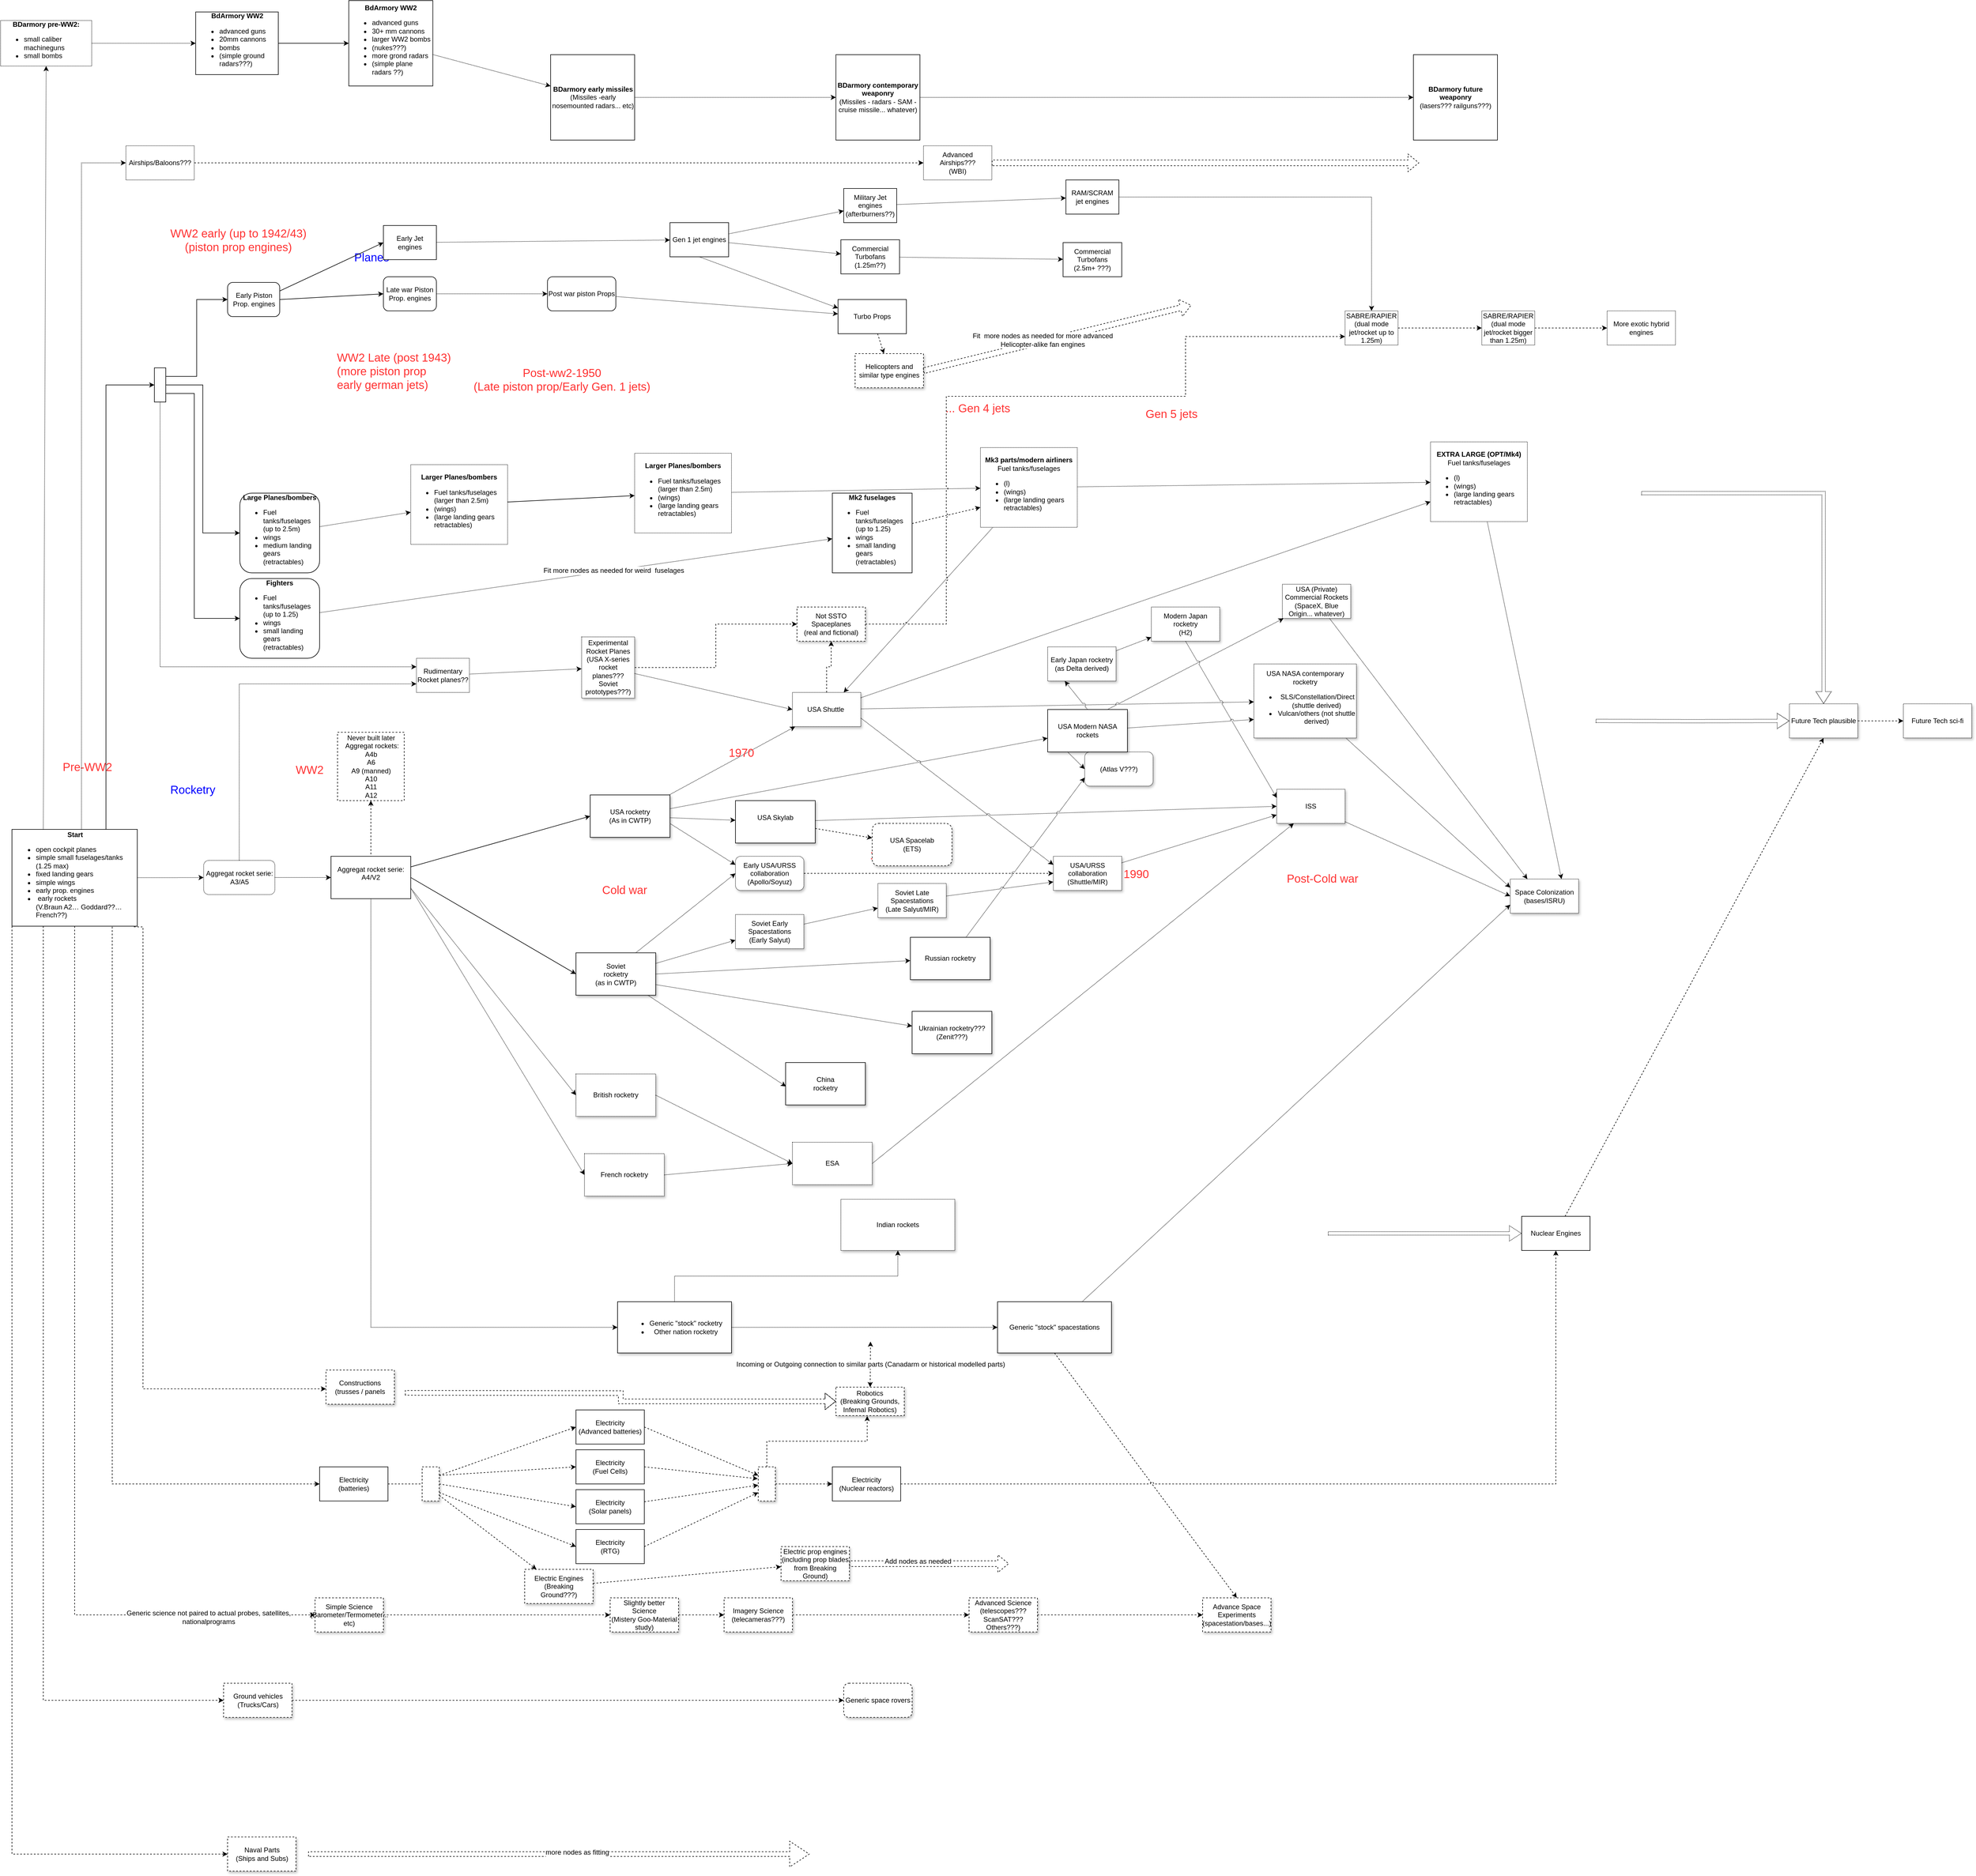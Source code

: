 <mxfile version="15.4.0" type="device"><diagram id="mZC7ZFFpEulDuRIqMHR0" name="Pagina-1"><mxGraphModel dx="2150" dy="805" grid="1" gridSize="10" guides="1" tooltips="1" connect="1" arrows="1" fold="1" page="1" pageScale="1" pageWidth="827" pageHeight="1169" math="0" shadow="0"><root><mxCell id="0"/><mxCell id="1" parent="0"/><mxCell id="Icy0DwZYCzK251MAz3H3-6" value="Pre-WW2" style="text;html=1;align=center;verticalAlign=middle;resizable=0;points=[];autosize=1;strokeColor=none;fillColor=none;fontColor=#FF3333;fontSize=20;" vertex="1" parent="1"><mxGeometry x="-668.5" y="1495" width="100" height="30" as="geometry"/></mxCell><mxCell id="Icy0DwZYCzK251MAz3H3-7" value="&lt;font style=&quot;font-size: 20px&quot;&gt;WW2 early (up to 1942/43)&lt;br&gt;(piston prop engines)&lt;br&gt;&lt;/font&gt;" style="text;html=1;align=center;verticalAlign=middle;resizable=0;points=[];autosize=1;strokeColor=none;fillColor=none;fontColor=#FF3333;" vertex="1" parent="1"><mxGeometry x="-478.5" y="565" width="250" height="40" as="geometry"/></mxCell><mxCell id="Icy0DwZYCzK251MAz3H3-8" value="&lt;font style=&quot;font-size: 20px&quot;&gt;&lt;div style=&quot;text-align: left&quot;&gt;&lt;span&gt;WW2 Late (post 1943)&lt;/span&gt;&lt;br&gt;&lt;span&gt;(more piston prop&lt;/span&gt;&lt;br&gt;&lt;span&gt;early german jets)&lt;/span&gt;&lt;br&gt;&lt;/div&gt;&lt;/font&gt;" style="text;html=1;align=center;verticalAlign=middle;resizable=0;points=[];autosize=1;strokeColor=none;fillColor=none;fontColor=#FF3333;" vertex="1" parent="1"><mxGeometry x="-190" y="790" width="220" height="50" as="geometry"/></mxCell><mxCell id="Icy0DwZYCzK251MAz3H3-11" value="&lt;font color=&quot;#0000ff&quot; style=&quot;font-size: 20px&quot;&gt;Rocketry&lt;/font&gt;" style="text;html=1;align=center;verticalAlign=middle;resizable=0;points=[];autosize=1;strokeColor=none;fillColor=none;fontColor=#000000;" vertex="1" parent="1"><mxGeometry x="-478.5" y="1540" width="90" height="20" as="geometry"/></mxCell><mxCell id="Icy0DwZYCzK251MAz3H3-12" value="&lt;font color=&quot;#0000ff&quot;&gt;&lt;font style=&quot;font-size: 20px&quot;&gt;Planes&lt;/font&gt;&lt;br&gt;&lt;/font&gt;" style="text;html=1;align=center;verticalAlign=middle;resizable=0;points=[];autosize=1;strokeColor=none;fillColor=none;fontColor=#000000;" vertex="1" parent="1"><mxGeometry x="-158.75" y="605" width="80" height="20" as="geometry"/></mxCell><mxCell id="Icy0DwZYCzK251MAz3H3-13" value="&lt;font color=&quot;#ff3333&quot; style=&quot;font-size: 20px&quot;&gt;Post-ww2-1950&lt;br&gt;(Late piston prop/Early Gen. 1 jets)&lt;br&gt;&lt;/font&gt;" style="text;html=1;align=center;verticalAlign=middle;resizable=0;points=[];autosize=1;strokeColor=none;fillColor=none;fontColor=#000000;" vertex="1" parent="1"><mxGeometry x="50" y="810" width="330" height="40" as="geometry"/></mxCell><mxCell id="Icy0DwZYCzK251MAz3H3-23" value="" style="edgeStyle=none;rounded=0;jumpStyle=arc;orthogonalLoop=1;jettySize=auto;html=1;fontSize=12;fontColor=#000000;endArrow=classic;endFill=1;dashed=1;dashPattern=1 1;" edge="1" parent="1" source="Icy0DwZYCzK251MAz3H3-18" target="Icy0DwZYCzK251MAz3H3-73"><mxGeometry relative="1" as="geometry"><mxPoint x="-408.5" y="1705" as="targetPoint"/></mxGeometry></mxCell><mxCell id="Icy0DwZYCzK251MAz3H3-34" style="edgeStyle=orthogonalEdgeStyle;rounded=0;jumpStyle=arc;orthogonalLoop=1;jettySize=auto;html=1;exitX=0.75;exitY=0;exitDx=0;exitDy=0;fontSize=12;fontColor=#000000;endArrow=classic;endFill=1;entryX=0;entryY=0.5;entryDx=0;entryDy=0;" edge="1" parent="1" source="Icy0DwZYCzK251MAz3H3-18" target="Icy0DwZYCzK251MAz3H3-33"><mxGeometry relative="1" as="geometry"><mxPoint x="-640" y="560" as="targetPoint"/></mxGeometry></mxCell><mxCell id="Icy0DwZYCzK251MAz3H3-78" style="edgeStyle=orthogonalEdgeStyle;rounded=0;jumpStyle=arc;orthogonalLoop=1;jettySize=auto;html=1;entryX=0;entryY=0.5;entryDx=0;entryDy=0;dashed=1;dashPattern=1 1;fontSize=12;fontColor=#000000;endArrow=classic;endFill=1;" edge="1" parent="1" source="Icy0DwZYCzK251MAz3H3-18" target="Icy0DwZYCzK251MAz3H3-77"><mxGeometry relative="1" as="geometry"><Array as="points"><mxPoint x="-628" y="460"/><mxPoint x="-628" y="450"/></Array></mxGeometry></mxCell><mxCell id="Icy0DwZYCzK251MAz3H3-228" value="" style="edgeStyle=orthogonalEdgeStyle;rounded=0;jumpStyle=arc;orthogonalLoop=1;jettySize=auto;html=1;dashed=1;fontSize=12;fontColor=#000000;startArrow=none;startFill=0;endArrow=classic;endFill=1;exitX=0.75;exitY=1;exitDx=0;exitDy=0;" edge="1" parent="1" source="Icy0DwZYCzK251MAz3H3-18" target="Icy0DwZYCzK251MAz3H3-227"><mxGeometry relative="1" as="geometry"><Array as="points"><mxPoint x="-574" y="2770"/></Array></mxGeometry></mxCell><mxCell id="Icy0DwZYCzK251MAz3H3-261" style="edgeStyle=orthogonalEdgeStyle;rounded=0;jumpStyle=arc;orthogonalLoop=1;jettySize=auto;html=1;exitX=0.5;exitY=1;exitDx=0;exitDy=0;dashed=1;fontSize=12;fontColor=#000000;startArrow=none;startFill=0;endArrow=classic;endFill=1;entryX=0;entryY=0.5;entryDx=0;entryDy=0;" edge="1" parent="1" source="Icy0DwZYCzK251MAz3H3-18" target="Icy0DwZYCzK251MAz3H3-250"><mxGeometry relative="1" as="geometry"><mxPoint x="-639.882" y="3010" as="targetPoint"/></mxGeometry></mxCell><mxCell id="Icy0DwZYCzK251MAz3H3-285" value="Generic science not paired to actual probes, satellites,&lt;br&gt;nationalprograms" style="edgeLabel;html=1;align=center;verticalAlign=middle;resizable=0;points=[];fontSize=12;fontColor=#000000;" vertex="1" connectable="0" parent="Icy0DwZYCzK251MAz3H3-261"><mxGeometry x="0.771" y="-4" relative="1" as="geometry"><mxPoint as="offset"/></mxGeometry></mxCell><mxCell id="Icy0DwZYCzK251MAz3H3-262" style="edgeStyle=orthogonalEdgeStyle;rounded=0;jumpStyle=arc;orthogonalLoop=1;jettySize=auto;html=1;exitX=0.25;exitY=1;exitDx=0;exitDy=0;dashed=1;fontSize=12;fontColor=#000000;startArrow=none;startFill=0;endArrow=classic;endFill=1;entryX=0;entryY=0.5;entryDx=0;entryDy=0;" edge="1" parent="1" source="Icy0DwZYCzK251MAz3H3-18" target="Icy0DwZYCzK251MAz3H3-263"><mxGeometry relative="1" as="geometry"><mxPoint x="-695.176" y="3381.176" as="targetPoint"/></mxGeometry></mxCell><mxCell id="Icy0DwZYCzK251MAz3H3-266" style="edgeStyle=orthogonalEdgeStyle;rounded=0;jumpStyle=arc;orthogonalLoop=1;jettySize=auto;html=1;exitX=0;exitY=1;exitDx=0;exitDy=0;dashed=1;fontSize=12;fontColor=#000000;startArrow=none;startFill=0;endArrow=classic;endFill=1;entryX=0;entryY=0.5;entryDx=0;entryDy=0;" edge="1" parent="1" source="Icy0DwZYCzK251MAz3H3-18" target="Icy0DwZYCzK251MAz3H3-267"><mxGeometry relative="1" as="geometry"><mxPoint x="-760" y="3437.059" as="targetPoint"/></mxGeometry></mxCell><mxCell id="Icy0DwZYCzK251MAz3H3-304" style="edgeStyle=orthogonalEdgeStyle;rounded=0;jumpStyle=arc;orthogonalLoop=1;jettySize=auto;html=1;dashed=1;fontSize=12;fontColor=#000000;startArrow=none;startFill=0;endArrow=classic;endFill=1;exitX=0.973;exitY=1.007;exitDx=0;exitDy=0;exitPerimeter=0;" edge="1" parent="1" source="Icy0DwZYCzK251MAz3H3-18" target="Icy0DwZYCzK251MAz3H3-305"><mxGeometry relative="1" as="geometry"><mxPoint x="-340" y="2603.333" as="targetPoint"/><Array as="points"><mxPoint x="-520" y="1792"/><mxPoint x="-520" y="2603"/></Array></mxGeometry></mxCell><mxCell id="Icy0DwZYCzK251MAz3H3-18" value="&lt;div style=&quot;text-align: center&quot;&gt;&lt;b&gt;Start&lt;/b&gt;&lt;/div&gt;&lt;ul&gt;&lt;li&gt;&lt;span style=&quot;text-align: center&quot;&gt;open cockpit planes&lt;/span&gt;&lt;/li&gt;&lt;li&gt;simple small fuselages/tanks (1.25 max)&lt;/li&gt;&lt;li&gt;fixed landing gears&lt;/li&gt;&lt;li&gt;simple wings&lt;/li&gt;&lt;li&gt;early prop. engines&lt;/li&gt;&lt;li&gt;&amp;nbsp;early rockets&lt;br&gt;(V.Braun A2… Goddard??… French??)&lt;/li&gt;&lt;/ul&gt;" style="rounded=0;whiteSpace=wrap;html=1;fontColor=#000000;align=left;verticalAlign=middle;" vertex="1" parent="1"><mxGeometry x="-750" y="1620.5" width="220" height="170" as="geometry"/></mxCell><mxCell id="Icy0DwZYCzK251MAz3H3-21" value="" style="rounded=0;orthogonalLoop=1;jettySize=auto;html=1;fontSize=12;fontColor=#000000;jumpStyle=arc;dashed=1;exitX=0.5;exitY=1;exitDx=0;exitDy=0;" edge="1" parent="1" source="Icy0DwZYCzK251MAz3H3-19" target="Icy0DwZYCzK251MAz3H3-20"><mxGeometry relative="1" as="geometry"><mxPoint x="-343.5" y="1756" as="sourcePoint"/></mxGeometry></mxCell><mxCell id="Icy0DwZYCzK251MAz3H3-82" value="" style="rounded=0;jumpStyle=arc;orthogonalLoop=1;jettySize=auto;html=1;fontSize=12;fontColor=#000000;endArrow=classic;endFill=1;entryX=0;entryY=0.5;entryDx=0;entryDy=0;exitX=1;exitY=0.5;exitDx=0;exitDy=0;" edge="1" parent="1" source="Icy0DwZYCzK251MAz3H3-19" target="Icy0DwZYCzK251MAz3H3-81"><mxGeometry relative="1" as="geometry"><mxPoint x="-30" y="1770" as="sourcePoint"/></mxGeometry></mxCell><mxCell id="Icy0DwZYCzK251MAz3H3-194" value="" style="edgeStyle=orthogonalEdgeStyle;rounded=0;jumpStyle=arc;orthogonalLoop=1;jettySize=auto;html=1;dashed=1;dashPattern=1 1;fontSize=12;fontColor=#000000;startArrow=none;startFill=0;endArrow=classic;endFill=1;entryX=0;entryY=0.5;entryDx=0;entryDy=0;" edge="1" parent="1" source="Icy0DwZYCzK251MAz3H3-19" target="Icy0DwZYCzK251MAz3H3-193"><mxGeometry relative="1" as="geometry"><Array as="points"><mxPoint x="-120" y="2495"/></Array></mxGeometry></mxCell><mxCell id="Icy0DwZYCzK251MAz3H3-19" value="&lt;div style=&quot;font-size: 12px&quot;&gt;Aggregat rocket serie:&lt;/div&gt;&lt;div style=&quot;font-size: 12px&quot;&gt;A4/V2&lt;/div&gt;&lt;div style=&quot;font-size: 12px&quot;&gt;&lt;br&gt;&lt;/div&gt;" style="rounded=0;whiteSpace=wrap;html=1;fontSize=12;fontColor=#000000;align=center;verticalAlign=middle;" vertex="1" parent="1"><mxGeometry x="-190" y="1667.75" width="140" height="74.5" as="geometry"/></mxCell><mxCell id="Icy0DwZYCzK251MAz3H3-20" value="&lt;div&gt;Never built later&lt;/div&gt;&lt;div&gt;&amp;nbsp;Aggregat rockets:&lt;/div&gt;&lt;div&gt;A4b&lt;/div&gt;&lt;div&gt;A6&lt;/div&gt;&lt;div&gt;A9 (manned)&lt;/div&gt;&lt;div&gt;A10&lt;/div&gt;&lt;div&gt;A11&lt;/div&gt;&lt;div&gt;A12&lt;/div&gt;" style="rounded=0;whiteSpace=wrap;html=1;fontSize=12;fontColor=#000000;align=center;verticalAlign=middle;dashed=1;" vertex="1" parent="1"><mxGeometry x="-178.5" y="1450" width="117" height="120" as="geometry"/></mxCell><mxCell id="Icy0DwZYCzK251MAz3H3-22" value="&lt;font style=&quot;font-size: 20px&quot;&gt;WW2&lt;br&gt;&lt;/font&gt;" style="text;html=1;align=center;verticalAlign=middle;resizable=0;points=[];autosize=1;strokeColor=none;fillColor=none;fontColor=#FF3333;" vertex="1" parent="1"><mxGeometry x="-258.5" y="1505" width="60" height="20" as="geometry"/></mxCell><mxCell id="Icy0DwZYCzK251MAz3H3-51" style="rounded=0;jumpStyle=arc;orthogonalLoop=1;jettySize=auto;html=1;entryX=0;entryY=0.5;entryDx=0;entryDy=0;fontSize=12;fontColor=#000000;endArrow=classic;endFill=1;exitX=1;exitY=0.5;exitDx=0;exitDy=0;" edge="1" parent="1" source="Icy0DwZYCzK251MAz3H3-26" target="Icy0DwZYCzK251MAz3H3-46"><mxGeometry relative="1" as="geometry"/></mxCell><mxCell id="Icy0DwZYCzK251MAz3H3-53" style="rounded=0;jumpStyle=arc;orthogonalLoop=1;jettySize=auto;html=1;entryX=0;entryY=0.5;entryDx=0;entryDy=0;fontSize=12;fontColor=#000000;endArrow=classic;endFill=1;exitX=1;exitY=0.25;exitDx=0;exitDy=0;" edge="1" parent="1" source="Icy0DwZYCzK251MAz3H3-26" target="Icy0DwZYCzK251MAz3H3-52"><mxGeometry relative="1" as="geometry"/></mxCell><mxCell id="Icy0DwZYCzK251MAz3H3-26" value="Early Piston Prop. engines" style="whiteSpace=wrap;html=1;rounded=1;" vertex="1" parent="1"><mxGeometry x="-371.5" y="660" width="91.5" height="60" as="geometry"/></mxCell><mxCell id="Icy0DwZYCzK251MAz3H3-39" style="edgeStyle=orthogonalEdgeStyle;rounded=0;jumpStyle=arc;orthogonalLoop=1;jettySize=auto;html=1;entryX=0;entryY=0.5;entryDx=0;entryDy=0;fontSize=12;fontColor=#000000;endArrow=classic;endFill=1;exitX=1;exitY=0.5;exitDx=0;exitDy=0;" edge="1" parent="1" source="Icy0DwZYCzK251MAz3H3-33" target="Icy0DwZYCzK251MAz3H3-38"><mxGeometry relative="1" as="geometry"/></mxCell><mxCell id="Icy0DwZYCzK251MAz3H3-40" style="edgeStyle=orthogonalEdgeStyle;rounded=0;jumpStyle=arc;orthogonalLoop=1;jettySize=auto;html=1;exitX=1;exitY=0.75;exitDx=0;exitDy=0;entryX=0;entryY=0.5;entryDx=0;entryDy=0;fontSize=12;fontColor=#000000;endArrow=classic;endFill=1;" edge="1" parent="1" source="Icy0DwZYCzK251MAz3H3-33" target="Icy0DwZYCzK251MAz3H3-36"><mxGeometry relative="1" as="geometry"><Array as="points"><mxPoint x="-430" y="855"/><mxPoint x="-430" y="1250"/></Array></mxGeometry></mxCell><mxCell id="Icy0DwZYCzK251MAz3H3-42" style="edgeStyle=orthogonalEdgeStyle;rounded=0;jumpStyle=arc;orthogonalLoop=1;jettySize=auto;html=1;entryX=0;entryY=0.5;entryDx=0;entryDy=0;fontSize=12;fontColor=#000000;endArrow=classic;endFill=1;exitX=1;exitY=0.25;exitDx=0;exitDy=0;" edge="1" parent="1" source="Icy0DwZYCzK251MAz3H3-33" target="Icy0DwZYCzK251MAz3H3-26"><mxGeometry relative="1" as="geometry"><mxPoint x="-490" y="870" as="sourcePoint"/></mxGeometry></mxCell><mxCell id="Icy0DwZYCzK251MAz3H3-33" value="" style="rounded=0;whiteSpace=wrap;html=1;fontSize=12;fontColor=#000000;align=center;verticalAlign=middle;" vertex="1" parent="1"><mxGeometry x="-500" y="810" width="20" height="60" as="geometry"/></mxCell><mxCell id="Icy0DwZYCzK251MAz3H3-140" value="" style="edgeStyle=none;rounded=0;jumpStyle=arc;orthogonalLoop=1;jettySize=auto;html=1;dashed=1;dashPattern=1 1;fontSize=12;fontColor=#000000;startArrow=none;startFill=0;endArrow=classic;endFill=1;" edge="1" parent="1" source="Icy0DwZYCzK251MAz3H3-36" target="Icy0DwZYCzK251MAz3H3-139"><mxGeometry relative="1" as="geometry"/></mxCell><mxCell id="Icy0DwZYCzK251MAz3H3-287" value="Fit more nodes as needed for weird&amp;nbsp; fuselages" style="edgeLabel;html=1;align=center;verticalAlign=middle;resizable=0;points=[];fontSize=12;fontColor=#000000;" vertex="1" connectable="0" parent="Icy0DwZYCzK251MAz3H3-140"><mxGeometry x="0.146" relative="1" as="geometry"><mxPoint as="offset"/></mxGeometry></mxCell><mxCell id="Icy0DwZYCzK251MAz3H3-36" value="&lt;b&gt;Fighters&lt;/b&gt;&lt;br&gt;&lt;ul&gt;&lt;li style=&quot;text-align: left&quot;&gt;Fuel tanks/fuselages (up to 1.25)&lt;/li&gt;&lt;li style=&quot;text-align: left&quot;&gt;wings&lt;/li&gt;&lt;li style=&quot;text-align: left&quot;&gt;small landing gears (retractables)&lt;/li&gt;&lt;/ul&gt;" style="whiteSpace=wrap;html=1;rounded=1;" vertex="1" parent="1"><mxGeometry x="-350" y="1180" width="140" height="140" as="geometry"/></mxCell><mxCell id="Icy0DwZYCzK251MAz3H3-49" value="" style="rounded=0;jumpStyle=arc;orthogonalLoop=1;jettySize=auto;html=1;dashed=1;dashPattern=1 1;fontSize=12;fontColor=#000000;endArrow=classic;endFill=1;" edge="1" parent="1" source="Icy0DwZYCzK251MAz3H3-38" target="Icy0DwZYCzK251MAz3H3-44"><mxGeometry relative="1" as="geometry"/></mxCell><mxCell id="Icy0DwZYCzK251MAz3H3-38" value="&lt;b&gt;Large Planes/bombers&lt;/b&gt;&lt;br&gt;&lt;ul&gt;&lt;li style=&quot;text-align: left&quot;&gt;Fuel tanks/fuselages (up to 2.5m)&lt;/li&gt;&lt;li style=&quot;text-align: left&quot;&gt;wings&lt;/li&gt;&lt;li style=&quot;text-align: left&quot;&gt;medium landing gears (retractables)&lt;/li&gt;&lt;/ul&gt;" style="whiteSpace=wrap;html=1;rounded=1;" vertex="1" parent="1"><mxGeometry x="-350" y="1030" width="140" height="140" as="geometry"/></mxCell><mxCell id="Icy0DwZYCzK251MAz3H3-67" value="" style="edgeStyle=none;rounded=0;jumpStyle=arc;orthogonalLoop=1;jettySize=auto;html=1;fontSize=12;fontColor=#000000;endArrow=classic;endFill=1;" edge="1" parent="1" source="Icy0DwZYCzK251MAz3H3-44" target="Icy0DwZYCzK251MAz3H3-66"><mxGeometry relative="1" as="geometry"/></mxCell><mxCell id="Icy0DwZYCzK251MAz3H3-44" value="&lt;b&gt;Larger Planes/bombers&lt;/b&gt;&lt;br&gt;&lt;ul&gt;&lt;li style=&quot;text-align: left&quot;&gt;Fuel tanks/fuselages&lt;br&gt;(larger than 2.5m)&lt;/li&gt;&lt;li style=&quot;text-align: left&quot;&gt;(wings)&lt;/li&gt;&lt;li style=&quot;text-align: left&quot;&gt;(large landing gears retractables)&lt;/li&gt;&lt;/ul&gt;" style="whiteSpace=wrap;html=1;rounded=0;dashed=1;dashPattern=1 1;" vertex="1" parent="1"><mxGeometry x="-50" y="980" width="170" height="140" as="geometry"/></mxCell><mxCell id="Icy0DwZYCzK251MAz3H3-133" value="" style="edgeStyle=none;rounded=0;jumpStyle=arc;orthogonalLoop=1;jettySize=auto;html=1;dashed=1;dashPattern=1 1;fontSize=12;fontColor=#000000;startArrow=none;startFill=0;endArrow=classic;endFill=1;" edge="1" parent="1" source="Icy0DwZYCzK251MAz3H3-46" target="Icy0DwZYCzK251MAz3H3-132"><mxGeometry relative="1" as="geometry"/></mxCell><mxCell id="Icy0DwZYCzK251MAz3H3-46" value="Late war Piston Prop. engines" style="whiteSpace=wrap;html=1;rounded=1;" vertex="1" parent="1"><mxGeometry x="-98" y="650" width="93" height="60" as="geometry"/></mxCell><mxCell id="Icy0DwZYCzK251MAz3H3-135" value="" style="edgeStyle=none;rounded=0;jumpStyle=arc;orthogonalLoop=1;jettySize=auto;html=1;dashed=1;dashPattern=1 1;fontSize=12;fontColor=#000000;startArrow=none;startFill=0;endArrow=classic;endFill=1;" edge="1" parent="1" source="Icy0DwZYCzK251MAz3H3-52" target="Icy0DwZYCzK251MAz3H3-134"><mxGeometry relative="1" as="geometry"/></mxCell><mxCell id="Icy0DwZYCzK251MAz3H3-52" value="Early Jet engines" style="whiteSpace=wrap;html=1;rounded=0;" vertex="1" parent="1"><mxGeometry x="-98" y="560" width="93" height="60" as="geometry"/></mxCell><mxCell id="Icy0DwZYCzK251MAz3H3-61" style="edgeStyle=none;rounded=0;jumpStyle=arc;orthogonalLoop=1;jettySize=auto;html=1;exitX=1;exitY=0.5;exitDx=0;exitDy=0;entryX=0;entryY=0.5;entryDx=0;entryDy=0;dashed=1;dashPattern=1 1;fontSize=12;fontColor=#000000;endArrow=classic;endFill=1;" edge="1" parent="1" source="Icy0DwZYCzK251MAz3H3-54" target="Icy0DwZYCzK251MAz3H3-56"><mxGeometry relative="1" as="geometry"/></mxCell><mxCell id="Icy0DwZYCzK251MAz3H3-54" value="&lt;b&gt;BDarmory pre-WW2:&lt;/b&gt;&lt;br&gt;&lt;ul&gt;&lt;li style=&quot;text-align: left&quot;&gt;small caliber machineguns&lt;/li&gt;&lt;li style=&quot;text-align: left&quot;&gt;small bombs&lt;/li&gt;&lt;/ul&gt;" style="rounded=0;whiteSpace=wrap;html=1;dashed=1;dashPattern=1 1;fontSize=12;fontColor=#000000;align=center;verticalAlign=middle;" vertex="1" parent="1"><mxGeometry x="-770" y="200" width="160" height="80" as="geometry"/></mxCell><mxCell id="Icy0DwZYCzK251MAz3H3-55" value="" style="endArrow=classic;html=1;rounded=0;fontSize=12;fontColor=#000000;jumpStyle=arc;entryX=0.5;entryY=1;entryDx=0;entryDy=0;exitX=0.25;exitY=0;exitDx=0;exitDy=0;dashed=1;dashPattern=1 1;" edge="1" parent="1" source="Icy0DwZYCzK251MAz3H3-18" target="Icy0DwZYCzK251MAz3H3-54"><mxGeometry width="50" height="50" relative="1" as="geometry"><mxPoint x="-300" y="1000" as="sourcePoint"/><mxPoint x="-250" y="950" as="targetPoint"/></mxGeometry></mxCell><mxCell id="Icy0DwZYCzK251MAz3H3-62" style="edgeStyle=none;rounded=0;jumpStyle=arc;orthogonalLoop=1;jettySize=auto;html=1;exitX=1;exitY=0.5;exitDx=0;exitDy=0;entryX=0;entryY=0.5;entryDx=0;entryDy=0;fontSize=12;fontColor=#000000;endArrow=classic;endFill=1;" edge="1" parent="1" source="Icy0DwZYCzK251MAz3H3-56" target="Icy0DwZYCzK251MAz3H3-59"><mxGeometry relative="1" as="geometry"/></mxCell><mxCell id="Icy0DwZYCzK251MAz3H3-56" value="&lt;b&gt;BdArmory WW2&lt;br&gt;&lt;/b&gt;&lt;ul&gt;&lt;li style=&quot;text-align: left&quot;&gt;&lt;span&gt;advanced guns&lt;/span&gt;&lt;/li&gt;&lt;li style=&quot;text-align: left&quot;&gt;&lt;span&gt;20mm cannons &lt;/span&gt;&lt;/li&gt;&lt;li style=&quot;text-align: left&quot;&gt;&lt;span&gt;bombs&lt;/span&gt;&lt;/li&gt;&lt;li style=&quot;text-align: left&quot;&gt;&lt;span&gt;(simple ground radars???)&lt;/span&gt;&lt;/li&gt;&lt;/ul&gt;" style="whiteSpace=wrap;html=1;rounded=0;align=center;" vertex="1" parent="1"><mxGeometry x="-427.5" y="185" width="145" height="110" as="geometry"/></mxCell><mxCell id="Icy0DwZYCzK251MAz3H3-163" value="" style="edgeStyle=none;rounded=0;jumpStyle=arc;orthogonalLoop=1;jettySize=auto;html=1;dashed=1;dashPattern=1 1;fontSize=12;fontColor=#000000;startArrow=none;startFill=0;endArrow=classic;endFill=1;" edge="1" parent="1" source="Icy0DwZYCzK251MAz3H3-59" target="Icy0DwZYCzK251MAz3H3-162"><mxGeometry relative="1" as="geometry"/></mxCell><mxCell id="Icy0DwZYCzK251MAz3H3-59" value="&lt;b&gt;BdArmory WW2&lt;br&gt;&lt;/b&gt;&lt;ul&gt;&lt;li style=&quot;text-align: left&quot;&gt;&lt;span&gt;advanced guns&lt;/span&gt;&lt;/li&gt;&lt;li style=&quot;text-align: left&quot;&gt;&lt;span&gt;30+ mm cannons &lt;/span&gt;&lt;/li&gt;&lt;li style=&quot;text-align: left&quot;&gt;&lt;span&gt;larger WW2 bombs&lt;/span&gt;&lt;/li&gt;&lt;li style=&quot;text-align: left&quot;&gt;&lt;span&gt;(nukes???)&lt;/span&gt;&lt;/li&gt;&lt;li style=&quot;text-align: left&quot;&gt;&lt;span&gt;more grond radars&lt;/span&gt;&lt;/li&gt;&lt;li style=&quot;text-align: left&quot;&gt;&lt;span&gt;(simple plane radars ??)&lt;/span&gt;&lt;/li&gt;&lt;/ul&gt;" style="whiteSpace=wrap;html=1;rounded=0;align=center;" vertex="1" parent="1"><mxGeometry x="-158.75" y="165" width="147.5" height="150" as="geometry"/></mxCell><mxCell id="Icy0DwZYCzK251MAz3H3-129" value="" style="edgeStyle=none;rounded=0;jumpStyle=arc;orthogonalLoop=1;jettySize=auto;html=1;dashed=1;dashPattern=1 1;fontSize=12;fontColor=#000000;startArrow=none;startFill=0;endArrow=classic;endFill=1;" edge="1" parent="1" source="Icy0DwZYCzK251MAz3H3-66" target="Icy0DwZYCzK251MAz3H3-128"><mxGeometry relative="1" as="geometry"/></mxCell><mxCell id="Icy0DwZYCzK251MAz3H3-66" value="&lt;b&gt;Larger Planes/bombers&lt;/b&gt;&lt;br&gt;&lt;ul&gt;&lt;li style=&quot;text-align: left&quot;&gt;Fuel tanks/fuselages&lt;br&gt;(larger than 2.5m)&lt;/li&gt;&lt;li style=&quot;text-align: left&quot;&gt;(wings)&lt;/li&gt;&lt;li style=&quot;text-align: left&quot;&gt;(large landing gears retractables)&lt;/li&gt;&lt;/ul&gt;" style="whiteSpace=wrap;html=1;rounded=0;dashed=1;dashPattern=1 1;" vertex="1" parent="1"><mxGeometry x="343" y="960" width="170" height="140" as="geometry"/></mxCell><mxCell id="Icy0DwZYCzK251MAz3H3-131" value="" style="edgeStyle=none;rounded=0;jumpStyle=arc;orthogonalLoop=1;jettySize=auto;html=1;dashed=1;dashPattern=1 1;fontSize=12;fontColor=#000000;startArrow=none;startFill=0;endArrow=classic;endFill=1;" edge="1" parent="1" source="Icy0DwZYCzK251MAz3H3-68" target="Icy0DwZYCzK251MAz3H3-130"><mxGeometry relative="1" as="geometry"/></mxCell><mxCell id="Icy0DwZYCzK251MAz3H3-68" value="Rudimentary&lt;br&gt;Rocket planes??" style="whiteSpace=wrap;html=1;rounded=0;dashed=1;dashPattern=1 1;" vertex="1" parent="1"><mxGeometry x="-40" y="1320" width="93" height="60" as="geometry"/></mxCell><mxCell id="Icy0DwZYCzK251MAz3H3-71" value="" style="endArrow=classic;html=1;rounded=0;dashed=1;dashPattern=1 1;fontSize=12;fontColor=#000000;edgeStyle=orthogonalEdgeStyle;jumpStyle=arc;exitX=0.5;exitY=0;exitDx=0;exitDy=0;entryX=0;entryY=0.75;entryDx=0;entryDy=0;" edge="1" parent="1" source="Icy0DwZYCzK251MAz3H3-73" target="Icy0DwZYCzK251MAz3H3-68"><mxGeometry width="50" height="50" relative="1" as="geometry"><mxPoint x="-198.5" y="1570" as="sourcePoint"/><mxPoint x="-120" y="1280" as="targetPoint"/></mxGeometry></mxCell><mxCell id="Icy0DwZYCzK251MAz3H3-72" value="" style="endArrow=classic;html=1;rounded=0;dashed=1;dashPattern=1 1;fontSize=12;fontColor=#000000;edgeStyle=orthogonalEdgeStyle;jumpStyle=arc;entryX=0;entryY=0.25;entryDx=0;entryDy=0;exitX=0.5;exitY=1;exitDx=0;exitDy=0;" edge="1" parent="1" source="Icy0DwZYCzK251MAz3H3-33" target="Icy0DwZYCzK251MAz3H3-68"><mxGeometry width="50" height="50" relative="1" as="geometry"><mxPoint x="-200" y="1090" as="sourcePoint"/><mxPoint x="-150" y="1040" as="targetPoint"/></mxGeometry></mxCell><mxCell id="Icy0DwZYCzK251MAz3H3-75" value="" style="edgeStyle=orthogonalEdgeStyle;rounded=0;jumpStyle=arc;orthogonalLoop=1;jettySize=auto;html=1;dashed=1;dashPattern=1 1;fontSize=12;fontColor=#000000;endArrow=classic;endFill=1;" edge="1" parent="1" source="Icy0DwZYCzK251MAz3H3-73" target="Icy0DwZYCzK251MAz3H3-19"><mxGeometry relative="1" as="geometry"/></mxCell><mxCell id="Icy0DwZYCzK251MAz3H3-73" value="&lt;br&gt;&lt;br&gt;&lt;div style=&quot;font-size: 12px&quot;&gt;Aggregat rocket serie:&lt;/div&gt;&lt;div style=&quot;font-size: 12px&quot;&gt;A3/A5&lt;/div&gt;&lt;div style=&quot;font-size: 12px&quot;&gt;&lt;br&gt;&lt;br&gt;&lt;/div&gt;" style="rounded=1;whiteSpace=wrap;html=1;dashed=1;dashPattern=1 1;fontSize=12;fontColor=#000000;align=center;verticalAlign=middle;" vertex="1" parent="1"><mxGeometry x="-413.5" y="1675" width="125" height="60" as="geometry"/></mxCell><mxCell id="Icy0DwZYCzK251MAz3H3-247" value="" style="edgeStyle=none;rounded=0;jumpStyle=arc;orthogonalLoop=1;jettySize=auto;html=1;dashed=1;fontSize=12;fontColor=#000000;startArrow=none;startFill=0;endArrow=classic;endFill=1;" edge="1" parent="1" source="Icy0DwZYCzK251MAz3H3-77" target="Icy0DwZYCzK251MAz3H3-246"><mxGeometry relative="1" as="geometry"/></mxCell><mxCell id="Icy0DwZYCzK251MAz3H3-77" value="Airships/Baloons???" style="whiteSpace=wrap;html=1;rounded=0;dashed=1;dashPattern=1 1;fontSize=12;fontColor=#000000;align=center;verticalAlign=middle;" vertex="1" parent="1"><mxGeometry x="-550" y="420" width="120" height="60" as="geometry"/></mxCell><mxCell id="Icy0DwZYCzK251MAz3H3-108" value="" style="edgeStyle=none;rounded=0;jumpStyle=arc;orthogonalLoop=1;jettySize=auto;html=1;dashed=1;dashPattern=1 1;fontSize=12;fontColor=#000000;endArrow=classic;endFill=1;exitX=1;exitY=0.5;exitDx=0;exitDy=0;" edge="1" parent="1" source="Icy0DwZYCzK251MAz3H3-81" target="Icy0DwZYCzK251MAz3H3-107"><mxGeometry relative="1" as="geometry"/></mxCell><mxCell id="Icy0DwZYCzK251MAz3H3-110" value="" style="edgeStyle=none;rounded=0;jumpStyle=arc;orthogonalLoop=1;jettySize=auto;html=1;dashed=1;dashPattern=1 1;fontSize=12;fontColor=#000000;endArrow=classic;endFill=1;exitX=1;exitY=0.75;exitDx=0;exitDy=0;" edge="1" parent="1" source="Icy0DwZYCzK251MAz3H3-81" target="Icy0DwZYCzK251MAz3H3-109"><mxGeometry relative="1" as="geometry"/></mxCell><mxCell id="Icy0DwZYCzK251MAz3H3-169" value="" style="rounded=0;jumpStyle=arc;orthogonalLoop=1;jettySize=auto;html=1;dashed=1;dashPattern=1 1;fontSize=12;fontColor=#000000;startArrow=none;startFill=0;endArrow=classic;endFill=1;entryX=0.005;entryY=0.563;entryDx=0;entryDy=0;entryPerimeter=0;" edge="1" parent="1" source="Icy0DwZYCzK251MAz3H3-81" target="Icy0DwZYCzK251MAz3H3-168"><mxGeometry relative="1" as="geometry"/></mxCell><mxCell id="Icy0DwZYCzK251MAz3H3-81" value="&lt;div style=&quot;font-size: 12px&quot;&gt;Soviet&lt;br&gt;rocketry&lt;/div&gt;&lt;div style=&quot;font-size: 12px&quot;&gt;(as in CWTP)&lt;/div&gt;" style="rounded=0;whiteSpace=wrap;html=1;fontSize=12;fontColor=#000000;align=center;verticalAlign=middle;shadow=1;" vertex="1" parent="1"><mxGeometry x="240" y="1837.25" width="140" height="74.5" as="geometry"/></mxCell><mxCell id="Icy0DwZYCzK251MAz3H3-106" value="" style="edgeStyle=none;rounded=0;jumpStyle=arc;orthogonalLoop=1;jettySize=auto;html=1;dashed=1;dashPattern=1 1;fontSize=12;fontColor=#000000;endArrow=classic;endFill=1;" edge="1" parent="1" source="Icy0DwZYCzK251MAz3H3-83" target="Icy0DwZYCzK251MAz3H3-103"><mxGeometry relative="1" as="geometry"><mxPoint x="474" y="1992.25" as="targetPoint"/></mxGeometry></mxCell><mxCell id="Icy0DwZYCzK251MAz3H3-174" value="" style="edgeStyle=none;rounded=0;jumpStyle=arc;orthogonalLoop=1;jettySize=auto;html=1;dashed=1;dashPattern=1 1;fontSize=12;fontColor=#000000;startArrow=none;startFill=0;endArrow=classic;endFill=1;" edge="1" parent="1" source="Icy0DwZYCzK251MAz3H3-83" target="Icy0DwZYCzK251MAz3H3-173"><mxGeometry relative="1" as="geometry"/></mxCell><mxCell id="Icy0DwZYCzK251MAz3H3-187" value="" style="edgeStyle=none;rounded=0;jumpStyle=arc;orthogonalLoop=1;jettySize=auto;html=1;dashed=1;dashPattern=1 1;fontSize=12;fontColor=#000000;startArrow=none;startFill=0;endArrow=classic;endFill=1;" edge="1" parent="1" source="Icy0DwZYCzK251MAz3H3-83" target="Icy0DwZYCzK251MAz3H3-186"><mxGeometry relative="1" as="geometry"/></mxCell><mxCell id="Icy0DwZYCzK251MAz3H3-83" value="&lt;div style=&quot;font-size: 12px&quot;&gt;USA rocketry&lt;/div&gt;&lt;div style=&quot;font-size: 12px&quot;&gt;(As in CWTP)&lt;/div&gt;" style="rounded=0;whiteSpace=wrap;html=1;fontSize=12;fontColor=#000000;align=center;verticalAlign=middle;sketch=0;glass=0;shadow=1;" vertex="1" parent="1"><mxGeometry x="265" y="1560" width="140" height="74.5" as="geometry"/></mxCell><mxCell id="Icy0DwZYCzK251MAz3H3-85" value="" style="endArrow=classic;html=1;rounded=0;fontSize=12;fontColor=#000000;jumpStyle=arc;entryX=0;entryY=0.5;entryDx=0;entryDy=0;exitX=1;exitY=0.25;exitDx=0;exitDy=0;" edge="1" parent="1" source="Icy0DwZYCzK251MAz3H3-19" target="Icy0DwZYCzK251MAz3H3-83"><mxGeometry width="50" height="50" relative="1" as="geometry"><mxPoint x="-50" y="1720" as="sourcePoint"/><mxPoint x="200" y="1510" as="targetPoint"/></mxGeometry></mxCell><mxCell id="Icy0DwZYCzK251MAz3H3-86" value="&lt;div style=&quot;font-size: 12px&quot;&gt;British rocketry&lt;/div&gt;" style="rounded=0;whiteSpace=wrap;html=1;fontSize=12;fontColor=#000000;align=center;verticalAlign=middle;dashed=1;dashPattern=1 1;shadow=1;" vertex="1" parent="1"><mxGeometry x="240" y="2050" width="140" height="74.5" as="geometry"/></mxCell><mxCell id="Icy0DwZYCzK251MAz3H3-87" value="&lt;div style=&quot;font-size: 12px&quot;&gt;French rocketry&lt;/div&gt;" style="rounded=0;whiteSpace=wrap;html=1;fontSize=12;fontColor=#000000;align=center;verticalAlign=middle;dashed=1;dashPattern=1 1;shadow=1;" vertex="1" parent="1"><mxGeometry x="255" y="2190" width="140" height="74.5" as="geometry"/></mxCell><mxCell id="Icy0DwZYCzK251MAz3H3-88" value="" style="endArrow=classic;html=1;rounded=0;fontSize=12;fontColor=#000000;jumpStyle=arc;dashed=1;dashPattern=1 1;exitX=1;exitY=0.75;exitDx=0;exitDy=0;entryX=0;entryY=0.5;entryDx=0;entryDy=0;" edge="1" parent="1" source="Icy0DwZYCzK251MAz3H3-19" target="Icy0DwZYCzK251MAz3H3-86"><mxGeometry width="50" height="50" relative="1" as="geometry"><mxPoint x="150" y="1920" as="sourcePoint"/><mxPoint x="200" y="1870" as="targetPoint"/></mxGeometry></mxCell><mxCell id="Icy0DwZYCzK251MAz3H3-89" value="" style="endArrow=classic;html=1;rounded=0;fontSize=12;fontColor=#000000;jumpStyle=arc;dashed=1;dashPattern=1 1;exitX=1;exitY=0.75;exitDx=0;exitDy=0;entryX=0;entryY=0.5;entryDx=0;entryDy=0;" edge="1" parent="1" source="Icy0DwZYCzK251MAz3H3-19" target="Icy0DwZYCzK251MAz3H3-87"><mxGeometry width="50" height="50" relative="1" as="geometry"><mxPoint x="-40" y="1733.625" as="sourcePoint"/><mxPoint x="290" y="1907.25" as="targetPoint"/></mxGeometry></mxCell><mxCell id="Icy0DwZYCzK251MAz3H3-120" value="" style="rounded=0;jumpStyle=arc;orthogonalLoop=1;jettySize=auto;html=1;dashed=1;dashPattern=1 1;fontSize=12;fontColor=#000000;startArrow=none;startFill=0;endArrow=classic;endFill=1;entryX=0.25;entryY=1;entryDx=0;entryDy=0;exitX=1;exitY=0.5;exitDx=0;exitDy=0;" edge="1" parent="1" source="Icy0DwZYCzK251MAz3H3-90" target="Icy0DwZYCzK251MAz3H3-96"><mxGeometry relative="1" as="geometry"><mxPoint x="740" y="2270.0" as="targetPoint"/></mxGeometry></mxCell><mxCell id="Icy0DwZYCzK251MAz3H3-90" value="&lt;div style=&quot;font-size: 12px&quot;&gt;ESA&lt;/div&gt;" style="rounded=0;whiteSpace=wrap;html=1;fontSize=12;fontColor=#000000;align=center;verticalAlign=middle;dashed=1;dashPattern=1 1;shadow=1;" vertex="1" parent="1"><mxGeometry x="620" y="2170" width="140" height="74.5" as="geometry"/></mxCell><mxCell id="Icy0DwZYCzK251MAz3H3-91" value="" style="endArrow=classic;html=1;rounded=0;dashed=1;dashPattern=1 1;fontSize=12;fontColor=#000000;jumpStyle=arc;exitX=1;exitY=0.5;exitDx=0;exitDy=0;entryX=0;entryY=0.5;entryDx=0;entryDy=0;" edge="1" parent="1" source="Icy0DwZYCzK251MAz3H3-86" target="Icy0DwZYCzK251MAz3H3-90"><mxGeometry width="50" height="50" relative="1" as="geometry"><mxPoint x="345" y="1470" as="sourcePoint"/><mxPoint x="395" y="1420" as="targetPoint"/></mxGeometry></mxCell><mxCell id="Icy0DwZYCzK251MAz3H3-92" value="" style="endArrow=classic;html=1;rounded=0;dashed=1;dashPattern=1 1;fontSize=12;fontColor=#000000;jumpStyle=arc;exitX=1;exitY=0.5;exitDx=0;exitDy=0;entryX=0;entryY=0.5;entryDx=0;entryDy=0;" edge="1" parent="1" source="Icy0DwZYCzK251MAz3H3-87" target="Icy0DwZYCzK251MAz3H3-90"><mxGeometry width="50" height="50" relative="1" as="geometry"><mxPoint x="345" y="1470" as="sourcePoint"/><mxPoint x="395" y="1420" as="targetPoint"/></mxGeometry></mxCell><mxCell id="Icy0DwZYCzK251MAz3H3-93" value="&lt;font color=&quot;#ff3333&quot; style=&quot;font-size: 20px&quot;&gt;Cold war&lt;/font&gt;" style="text;html=1;align=center;verticalAlign=middle;resizable=0;points=[];autosize=1;strokeColor=none;fillColor=none;fontSize=12;fontColor=#000000;" vertex="1" parent="1"><mxGeometry x="280" y="1715.5" width="90" height="20" as="geometry"/></mxCell><mxCell id="Icy0DwZYCzK251MAz3H3-202" value="" style="rounded=0;jumpStyle=arc;orthogonalLoop=1;jettySize=auto;html=1;dashed=1;dashPattern=1 1;fontSize=12;fontColor=#000000;startArrow=none;startFill=0;endArrow=classic;endFill=1;entryX=0;entryY=0.5;entryDx=0;entryDy=0;" edge="1" parent="1" source="Icy0DwZYCzK251MAz3H3-96" target="Icy0DwZYCzK251MAz3H3-201"><mxGeometry relative="1" as="geometry"/></mxCell><mxCell id="Icy0DwZYCzK251MAz3H3-96" value="ISS" style="rounded=0;whiteSpace=wrap;html=1;shadow=1;glass=0;dashed=1;dashPattern=1 1;sketch=0;fontSize=12;fontColor=#000000;align=center;verticalAlign=middle;" vertex="1" parent="1"><mxGeometry x="1470" y="1550" width="120" height="60" as="geometry"/></mxCell><mxCell id="Icy0DwZYCzK251MAz3H3-112" value="" style="edgeStyle=none;rounded=0;jumpStyle=arc;orthogonalLoop=1;jettySize=auto;html=1;dashed=1;dashPattern=1 1;fontSize=12;fontColor=#000000;endArrow=classic;endFill=1;" edge="1" parent="1" source="Icy0DwZYCzK251MAz3H3-97" target="Icy0DwZYCzK251MAz3H3-111"><mxGeometry relative="1" as="geometry"/></mxCell><mxCell id="Icy0DwZYCzK251MAz3H3-97" value="Early Japan rocketry&lt;br&gt;(as Delta derived)" style="rounded=0;whiteSpace=wrap;html=1;shadow=1;glass=0;dashed=1;dashPattern=1 1;sketch=0;fontSize=12;fontColor=#000000;align=center;verticalAlign=middle;" vertex="1" parent="1"><mxGeometry x="1068" y="1300" width="120" height="60" as="geometry"/></mxCell><mxCell id="Icy0DwZYCzK251MAz3H3-248" value="" style="edgeStyle=none;rounded=0;jumpStyle=arc;orthogonalLoop=1;jettySize=auto;html=1;dashed=1;fontSize=12;fontColor=#000000;startArrow=none;startFill=0;endArrow=classic;endFill=1;entryX=0;entryY=0.5;entryDx=0;entryDy=0;" edge="1" parent="1" source="Icy0DwZYCzK251MAz3H3-98" target="Icy0DwZYCzK251MAz3H3-101"><mxGeometry relative="1" as="geometry"/></mxCell><mxCell id="Icy0DwZYCzK251MAz3H3-98" value="Early USA/URSS&lt;br&gt;collaboration&lt;br&gt;(Apollo/Soyuz)" style="rounded=1;whiteSpace=wrap;html=1;shadow=1;glass=0;dashed=1;dashPattern=1 1;sketch=0;fontSize=12;fontColor=#000000;align=center;verticalAlign=middle;" vertex="1" parent="1"><mxGeometry x="520" y="1667.75" width="120" height="60" as="geometry"/></mxCell><mxCell id="Icy0DwZYCzK251MAz3H3-99" value="" style="endArrow=classic;html=1;rounded=0;dashed=1;dashPattern=1 1;fontSize=12;fontColor=#000000;jumpStyle=arc;exitX=0.997;exitY=0.669;exitDx=0;exitDy=0;entryX=0;entryY=0.25;entryDx=0;entryDy=0;exitPerimeter=0;" edge="1" parent="1" source="Icy0DwZYCzK251MAz3H3-83" target="Icy0DwZYCzK251MAz3H3-98"><mxGeometry width="50" height="50" relative="1" as="geometry"><mxPoint x="520" y="2027.25" as="sourcePoint"/><mxPoint x="570" y="1977.25" as="targetPoint"/><Array as="points"/></mxGeometry></mxCell><mxCell id="Icy0DwZYCzK251MAz3H3-100" value="" style="endArrow=classic;html=1;rounded=0;dashed=1;dashPattern=1 1;fontSize=12;fontColor=#000000;jumpStyle=arc;exitX=0.75;exitY=0;exitDx=0;exitDy=0;entryX=0;entryY=0.5;entryDx=0;entryDy=0;" edge="1" parent="1" source="Icy0DwZYCzK251MAz3H3-81" target="Icy0DwZYCzK251MAz3H3-98"><mxGeometry width="50" height="50" relative="1" as="geometry"><mxPoint x="520" y="2027.25" as="sourcePoint"/><mxPoint x="570" y="1977.25" as="targetPoint"/></mxGeometry></mxCell><mxCell id="Icy0DwZYCzK251MAz3H3-124" value="" style="rounded=0;jumpStyle=arc;orthogonalLoop=1;jettySize=auto;html=1;dashed=1;dashPattern=1 1;fontSize=12;fontColor=#000000;startArrow=none;startFill=0;endArrow=classic;endFill=1;entryX=0;entryY=0.75;entryDx=0;entryDy=0;" edge="1" parent="1" source="Icy0DwZYCzK251MAz3H3-101" target="Icy0DwZYCzK251MAz3H3-96"><mxGeometry relative="1" as="geometry"><mxPoint x="1120" y="2052.25" as="targetPoint"/></mxGeometry></mxCell><mxCell id="Icy0DwZYCzK251MAz3H3-101" value="USA/URSS&lt;br&gt;collaboration&lt;br&gt;(Shuttle/MIR)" style="rounded=0;whiteSpace=wrap;html=1;shadow=1;glass=0;dashed=1;dashPattern=1 1;sketch=0;fontSize=12;fontColor=#000000;align=center;verticalAlign=middle;" vertex="1" parent="1"><mxGeometry x="1078" y="1667.75" width="120" height="60" as="geometry"/></mxCell><mxCell id="Icy0DwZYCzK251MAz3H3-102" value="&lt;font color=&quot;#ff3333&quot; style=&quot;font-size: 20px&quot;&gt;1970&lt;br&gt;&lt;/font&gt;" style="text;html=1;align=center;verticalAlign=middle;resizable=0;points=[];autosize=1;strokeColor=none;fillColor=none;fontSize=12;fontColor=#000000;" vertex="1" parent="1"><mxGeometry x="500" y="1475" width="60" height="20" as="geometry"/></mxCell><mxCell id="Icy0DwZYCzK251MAz3H3-114" value="" style="edgeStyle=none;rounded=0;jumpStyle=arc;orthogonalLoop=1;jettySize=auto;html=1;dashed=1;dashPattern=1 1;fontSize=12;fontColor=#000000;endArrow=classic;endFill=1;entryX=0;entryY=0.25;entryDx=0;entryDy=0;exitX=1;exitY=0.75;exitDx=0;exitDy=0;" edge="1" parent="1" source="Icy0DwZYCzK251MAz3H3-103" target="Icy0DwZYCzK251MAz3H3-101"><mxGeometry relative="1" as="geometry"><mxPoint x="840" y="1505" as="sourcePoint"/><mxPoint x="740" y="1999.5" as="targetPoint"/></mxGeometry></mxCell><mxCell id="Icy0DwZYCzK251MAz3H3-126" value="" style="rounded=0;jumpStyle=arc;orthogonalLoop=1;jettySize=auto;html=1;dashed=1;dashPattern=1 1;fontSize=12;fontColor=#000000;startArrow=none;startFill=0;endArrow=classic;endFill=1;" edge="1" parent="1" source="Icy0DwZYCzK251MAz3H3-103" target="Icy0DwZYCzK251MAz3H3-125"><mxGeometry relative="1" as="geometry"/></mxCell><mxCell id="Icy0DwZYCzK251MAz3H3-185" value="" style="edgeStyle=none;rounded=0;jumpStyle=arc;orthogonalLoop=1;jettySize=auto;html=1;dashed=1;dashPattern=1 1;fontSize=12;fontColor=#000000;startArrow=none;startFill=0;endArrow=classic;endFill=1;exitX=0.75;exitY=0;exitDx=0;exitDy=0;" edge="1" parent="1" source="Icy0DwZYCzK251MAz3H3-186" target="Icy0DwZYCzK251MAz3H3-184"><mxGeometry relative="1" as="geometry"/></mxCell><mxCell id="Icy0DwZYCzK251MAz3H3-212" value="" style="edgeStyle=none;rounded=0;jumpStyle=arc;orthogonalLoop=1;jettySize=auto;html=1;dashed=1;dashPattern=1 1;fontSize=12;fontColor=#000000;startArrow=none;startFill=0;endArrow=classic;endFill=1;entryX=0;entryY=0.75;entryDx=0;entryDy=0;" edge="1" parent="1" source="Icy0DwZYCzK251MAz3H3-103" target="Icy0DwZYCzK251MAz3H3-149"><mxGeometry relative="1" as="geometry"><mxPoint x="820" y="1410" as="targetPoint"/></mxGeometry></mxCell><mxCell id="Icy0DwZYCzK251MAz3H3-273" style="edgeStyle=orthogonalEdgeStyle;rounded=0;jumpStyle=arc;orthogonalLoop=1;jettySize=auto;html=1;exitX=0.5;exitY=0;exitDx=0;exitDy=0;entryX=0.5;entryY=1;entryDx=0;entryDy=0;dashed=1;fontSize=12;fontColor=#000000;startArrow=none;startFill=0;endArrow=classic;endFill=1;" edge="1" parent="1" source="Icy0DwZYCzK251MAz3H3-103" target="Icy0DwZYCzK251MAz3H3-272"><mxGeometry relative="1" as="geometry"/></mxCell><mxCell id="Icy0DwZYCzK251MAz3H3-103" value="USA Shuttle&amp;nbsp;" style="whiteSpace=wrap;html=1;rounded=0;shadow=1;glass=0;dashed=1;dashPattern=1 1;sketch=0;fontSize=12;fontColor=#000000;align=center;verticalAlign=middle;" vertex="1" parent="1"><mxGeometry x="620" y="1380" width="120" height="60" as="geometry"/></mxCell><mxCell id="Icy0DwZYCzK251MAz3H3-104" value="(Atlas V???)" style="whiteSpace=wrap;html=1;rounded=1;shadow=1;glass=0;dashed=1;dashPattern=1 1;sketch=0;fontSize=12;fontColor=#000000;align=center;verticalAlign=middle;" vertex="1" parent="1"><mxGeometry x="1133" y="1484.5" width="120" height="60" as="geometry"/></mxCell><mxCell id="Icy0DwZYCzK251MAz3H3-107" value="&lt;div style=&quot;font-size: 12px&quot;&gt;Russian&amp;nbsp;&lt;span&gt;rocketry&lt;/span&gt;&lt;/div&gt;" style="rounded=0;whiteSpace=wrap;html=1;fontSize=12;fontColor=#000000;align=center;verticalAlign=middle;shadow=1;" vertex="1" parent="1"><mxGeometry x="827" y="1810" width="140" height="74.5" as="geometry"/></mxCell><mxCell id="Icy0DwZYCzK251MAz3H3-109" value="&lt;div style=&quot;font-size: 12px&quot;&gt;Ukrainian rocketry???&lt;/div&gt;&lt;div style=&quot;font-size: 12px&quot;&gt;(Zenit???)&lt;/div&gt;" style="rounded=0;whiteSpace=wrap;html=1;fontSize=12;fontColor=#000000;align=center;verticalAlign=middle;shadow=1;" vertex="1" parent="1"><mxGeometry x="830" y="1940" width="140" height="74.5" as="geometry"/></mxCell><mxCell id="Icy0DwZYCzK251MAz3H3-122" value="" style="rounded=0;jumpStyle=arc;orthogonalLoop=1;jettySize=auto;html=1;dashed=1;dashPattern=1 1;fontSize=12;fontColor=#000000;startArrow=none;startFill=0;endArrow=classic;endFill=1;entryX=0;entryY=0.25;entryDx=0;entryDy=0;exitX=0.5;exitY=1;exitDx=0;exitDy=0;" edge="1" parent="1" source="Icy0DwZYCzK251MAz3H3-111" target="Icy0DwZYCzK251MAz3H3-96"><mxGeometry relative="1" as="geometry"><mxPoint x="1120" y="2147.25" as="targetPoint"/></mxGeometry></mxCell><mxCell id="Icy0DwZYCzK251MAz3H3-111" value="Modern Japan rocketry&lt;br&gt;(H2)" style="rounded=0;whiteSpace=wrap;html=1;shadow=1;glass=0;dashed=1;dashPattern=1 1;sketch=0;fontSize=12;fontColor=#000000;align=center;verticalAlign=middle;" vertex="1" parent="1"><mxGeometry x="1250" y="1230" width="120" height="60" as="geometry"/></mxCell><mxCell id="Icy0DwZYCzK251MAz3H3-206" value="" style="edgeStyle=none;rounded=0;jumpStyle=arc;orthogonalLoop=1;jettySize=auto;html=1;dashed=1;dashPattern=1 1;fontSize=12;fontColor=#000000;startArrow=none;startFill=0;endArrow=classic;endFill=1;entryX=0;entryY=0.25;entryDx=0;entryDy=0;" edge="1" parent="1" source="Icy0DwZYCzK251MAz3H3-125" target="Icy0DwZYCzK251MAz3H3-201"><mxGeometry relative="1" as="geometry"><mxPoint x="1750" y="1395" as="targetPoint"/></mxGeometry></mxCell><mxCell id="Icy0DwZYCzK251MAz3H3-125" value="&lt;span&gt;USA NASA contemporary rocketry&lt;/span&gt;&lt;br&gt;&lt;ul&gt;&lt;li&gt;&amp;nbsp;SLS/Constellation/Direct (shuttle derived)&lt;/li&gt;&lt;li&gt;Vulcan/others (not shuttle derived)&lt;/li&gt;&lt;/ul&gt;" style="whiteSpace=wrap;html=1;rounded=0;shadow=1;glass=0;dashed=1;dashPattern=1 1;sketch=0;fontSize=12;fontColor=#000000;align=center;verticalAlign=middle;" vertex="1" parent="1"><mxGeometry x="1430" y="1330" width="180" height="130" as="geometry"/></mxCell><mxCell id="Icy0DwZYCzK251MAz3H3-127" value="" style="endArrow=classic;html=1;rounded=0;dashed=1;dashPattern=1 1;fontSize=12;fontColor=#000000;jumpStyle=arc;exitX=0.5;exitY=0;exitDx=0;exitDy=0;entryX=0.25;entryY=1;entryDx=0;entryDy=0;" edge="1" parent="1" source="Icy0DwZYCzK251MAz3H3-186" target="Icy0DwZYCzK251MAz3H3-97"><mxGeometry width="50" height="50" relative="1" as="geometry"><mxPoint x="770" y="2160" as="sourcePoint"/><mxPoint x="820" y="2110" as="targetPoint"/></mxGeometry></mxCell><mxCell id="Icy0DwZYCzK251MAz3H3-146" value="" style="edgeStyle=none;rounded=0;jumpStyle=arc;orthogonalLoop=1;jettySize=auto;html=1;dashed=1;dashPattern=1 1;fontSize=12;fontColor=#000000;startArrow=none;startFill=0;endArrow=classic;endFill=1;entryX=0.75;entryY=0;entryDx=0;entryDy=0;" edge="1" parent="1" source="Icy0DwZYCzK251MAz3H3-128" target="Icy0DwZYCzK251MAz3H3-103"><mxGeometry relative="1" as="geometry"><mxPoint x="1030" y="1010" as="targetPoint"/></mxGeometry></mxCell><mxCell id="Icy0DwZYCzK251MAz3H3-150" value="" style="edgeStyle=none;rounded=0;jumpStyle=arc;orthogonalLoop=1;jettySize=auto;html=1;dashed=1;dashPattern=1 1;fontSize=12;fontColor=#000000;startArrow=none;startFill=0;endArrow=classic;endFill=1;" edge="1" parent="1" source="Icy0DwZYCzK251MAz3H3-128" target="Icy0DwZYCzK251MAz3H3-149"><mxGeometry relative="1" as="geometry"/></mxCell><mxCell id="Icy0DwZYCzK251MAz3H3-128" value="&lt;span style=&quot;text-align: left&quot;&gt;&lt;b&gt;Mk3 parts/modern airliners&lt;br&gt;&lt;/b&gt;Fuel tanks/fuselages&lt;/span&gt;&lt;br&gt;&lt;ul&gt;&lt;li style=&quot;text-align: left&quot;&gt;(l)&lt;/li&gt;&lt;li style=&quot;text-align: left&quot;&gt;(wings)&lt;/li&gt;&lt;li style=&quot;text-align: left&quot;&gt;(large landing gears retractables)&lt;/li&gt;&lt;/ul&gt;" style="whiteSpace=wrap;html=1;rounded=0;dashed=1;dashPattern=1 1;" vertex="1" parent="1"><mxGeometry x="950" y="950" width="170" height="140" as="geometry"/></mxCell><mxCell id="Icy0DwZYCzK251MAz3H3-144" value="" style="edgeStyle=none;rounded=0;jumpStyle=arc;orthogonalLoop=1;jettySize=auto;html=1;dashed=1;dashPattern=1 1;fontSize=12;fontColor=#000000;startArrow=none;startFill=0;endArrow=classic;endFill=1;entryX=0;entryY=0.5;entryDx=0;entryDy=0;" edge="1" parent="1" source="Icy0DwZYCzK251MAz3H3-130" target="Icy0DwZYCzK251MAz3H3-103"><mxGeometry relative="1" as="geometry"><mxPoint x="610" y="1300" as="targetPoint"/></mxGeometry></mxCell><mxCell id="Icy0DwZYCzK251MAz3H3-271" style="edgeStyle=orthogonalEdgeStyle;rounded=0;jumpStyle=arc;orthogonalLoop=1;jettySize=auto;html=1;dashed=1;fontSize=12;fontColor=#000000;startArrow=none;startFill=0;endArrow=classic;endFill=1;entryX=0;entryY=0.5;entryDx=0;entryDy=0;" edge="1" parent="1" source="Icy0DwZYCzK251MAz3H3-130" target="Icy0DwZYCzK251MAz3H3-272"><mxGeometry relative="1" as="geometry"><mxPoint x="550" y="1290" as="targetPoint"/></mxGeometry></mxCell><mxCell id="Icy0DwZYCzK251MAz3H3-130" value="Experimental Rocket Planes&lt;br&gt;(USA X-series rocket planes???&lt;br&gt;Soviet prototypes???)" style="whiteSpace=wrap;html=1;rounded=0;dashed=1;dashPattern=1 1;shadow=1;" vertex="1" parent="1"><mxGeometry x="250" y="1282.5" width="93" height="107.5" as="geometry"/></mxCell><mxCell id="Icy0DwZYCzK251MAz3H3-154" value="" style="edgeStyle=none;rounded=0;jumpStyle=arc;orthogonalLoop=1;jettySize=auto;html=1;dashed=1;dashPattern=1 1;fontSize=12;fontColor=#000000;startArrow=none;startFill=0;endArrow=classic;endFill=1;" edge="1" parent="1" source="Icy0DwZYCzK251MAz3H3-132" target="Icy0DwZYCzK251MAz3H3-153"><mxGeometry relative="1" as="geometry"/></mxCell><mxCell id="Icy0DwZYCzK251MAz3H3-132" value="Post war piston Props" style="whiteSpace=wrap;html=1;rounded=1;" vertex="1" parent="1"><mxGeometry x="190" y="650" width="120" height="60" as="geometry"/></mxCell><mxCell id="Icy0DwZYCzK251MAz3H3-152" value="" style="edgeStyle=none;rounded=0;jumpStyle=arc;orthogonalLoop=1;jettySize=auto;html=1;dashed=1;dashPattern=1 1;fontSize=12;fontColor=#000000;startArrow=none;startFill=0;endArrow=classic;endFill=1;" edge="1" parent="1" source="Icy0DwZYCzK251MAz3H3-134" target="Icy0DwZYCzK251MAz3H3-151"><mxGeometry relative="1" as="geometry"/></mxCell><mxCell id="Icy0DwZYCzK251MAz3H3-156" value="" style="edgeStyle=none;rounded=0;jumpStyle=arc;orthogonalLoop=1;jettySize=auto;html=1;dashed=1;dashPattern=1 1;fontSize=12;fontColor=#000000;startArrow=none;startFill=0;endArrow=classic;endFill=1;" edge="1" parent="1" source="Icy0DwZYCzK251MAz3H3-134" target="Icy0DwZYCzK251MAz3H3-155"><mxGeometry relative="1" as="geometry"/></mxCell><mxCell id="Icy0DwZYCzK251MAz3H3-134" value="Gen 1 jet engines" style="whiteSpace=wrap;html=1;rounded=0;" vertex="1" parent="1"><mxGeometry x="405" y="555" width="103" height="60" as="geometry"/></mxCell><mxCell id="Icy0DwZYCzK251MAz3H3-137" value="&lt;font color=&quot;#ff3333&quot; style=&quot;font-size: 20px&quot;&gt;... Gen 4 jets&lt;br&gt;&lt;/font&gt;" style="text;html=1;align=center;verticalAlign=middle;resizable=0;points=[];autosize=1;strokeColor=none;fillColor=none;fontColor=#000000;" vertex="1" parent="1"><mxGeometry x="880" y="870" width="130" height="20" as="geometry"/></mxCell><mxCell id="Icy0DwZYCzK251MAz3H3-138" value="&lt;font color=&quot;#ff3333&quot; style=&quot;font-size: 20px&quot;&gt;Gen 5 jets&lt;br&gt;&lt;/font&gt;" style="text;html=1;align=center;verticalAlign=middle;resizable=0;points=[];autosize=1;strokeColor=none;fillColor=none;fontColor=#000000;" vertex="1" parent="1"><mxGeometry x="1230" y="880" width="110" height="20" as="geometry"/></mxCell><mxCell id="Icy0DwZYCzK251MAz3H3-286" style="rounded=0;jumpStyle=arc;orthogonalLoop=1;jettySize=auto;html=1;entryX=0;entryY=0.75;entryDx=0;entryDy=0;dashed=1;fontSize=12;fontColor=#000000;startArrow=none;startFill=0;endArrow=classic;endFill=1;" edge="1" parent="1" source="Icy0DwZYCzK251MAz3H3-139" target="Icy0DwZYCzK251MAz3H3-128"><mxGeometry relative="1" as="geometry"/></mxCell><mxCell id="Icy0DwZYCzK251MAz3H3-139" value="&lt;b&gt;Mk2 fuselages&lt;/b&gt;&lt;br&gt;&lt;ul&gt;&lt;li style=&quot;text-align: left&quot;&gt;Fuel tanks/fuselages (up to 1.25)&lt;/li&gt;&lt;li style=&quot;text-align: left&quot;&gt;wings&lt;/li&gt;&lt;li style=&quot;text-align: left&quot;&gt;small landing gears (retractables)&lt;/li&gt;&lt;/ul&gt;" style="whiteSpace=wrap;html=1;rounded=0;" vertex="1" parent="1"><mxGeometry x="690" y="1030" width="140" height="140" as="geometry"/></mxCell><mxCell id="Icy0DwZYCzK251MAz3H3-204" value="" style="rounded=0;jumpStyle=arc;orthogonalLoop=1;jettySize=auto;html=1;dashed=1;dashPattern=1 1;fontSize=12;fontColor=#000000;startArrow=none;startFill=0;endArrow=classic;endFill=1;entryX=0.75;entryY=0;entryDx=0;entryDy=0;" edge="1" parent="1" source="Icy0DwZYCzK251MAz3H3-149" target="Icy0DwZYCzK251MAz3H3-201"><mxGeometry relative="1" as="geometry"><mxPoint x="1825" y="1160" as="targetPoint"/></mxGeometry></mxCell><mxCell id="Icy0DwZYCzK251MAz3H3-149" value="&lt;span style=&quot;text-align: left&quot;&gt;&lt;b&gt;EXTRA LARGE (OPT/Mk4)&lt;br&gt;&lt;/b&gt;Fuel tanks/fuselages&lt;/span&gt;&lt;br&gt;&lt;ul&gt;&lt;li style=&quot;text-align: left&quot;&gt;(l)&lt;/li&gt;&lt;li style=&quot;text-align: left&quot;&gt;(wings)&lt;/li&gt;&lt;li style=&quot;text-align: left&quot;&gt;(large landing gears retractables)&lt;/li&gt;&lt;/ul&gt;" style="whiteSpace=wrap;html=1;rounded=0;dashed=1;dashPattern=1 1;" vertex="1" parent="1"><mxGeometry x="1740" y="940" width="170" height="140" as="geometry"/></mxCell><mxCell id="Icy0DwZYCzK251MAz3H3-159" value="" style="edgeStyle=none;rounded=0;jumpStyle=arc;orthogonalLoop=1;jettySize=auto;html=1;dashed=1;dashPattern=1 1;fontSize=12;fontColor=#000000;startArrow=none;startFill=0;endArrow=classic;endFill=1;" edge="1" parent="1" source="Icy0DwZYCzK251MAz3H3-151" target="Icy0DwZYCzK251MAz3H3-158"><mxGeometry relative="1" as="geometry"/></mxCell><mxCell id="Icy0DwZYCzK251MAz3H3-151" value="Military Jet engines&lt;br&gt;(afterburners??)" style="whiteSpace=wrap;html=1;rounded=0;" vertex="1" parent="1"><mxGeometry x="710" y="495" width="93" height="60" as="geometry"/></mxCell><mxCell id="Icy0DwZYCzK251MAz3H3-288" style="edgeStyle=none;rounded=0;jumpStyle=arc;orthogonalLoop=1;jettySize=auto;html=1;dashed=1;fontSize=12;fontColor=#000000;startArrow=none;startFill=0;endArrow=classic;endFill=1;" edge="1" parent="1" source="Icy0DwZYCzK251MAz3H3-153" target="Icy0DwZYCzK251MAz3H3-289"><mxGeometry relative="1" as="geometry"><mxPoint x="840" y="810" as="targetPoint"/></mxGeometry></mxCell><mxCell id="Icy0DwZYCzK251MAz3H3-153" value="Turbo Props" style="whiteSpace=wrap;html=1;rounded=0;" vertex="1" parent="1"><mxGeometry x="700" y="690" width="120" height="60" as="geometry"/></mxCell><mxCell id="Icy0DwZYCzK251MAz3H3-161" value="" style="edgeStyle=none;rounded=0;jumpStyle=arc;orthogonalLoop=1;jettySize=auto;html=1;dashed=1;dashPattern=1 1;fontSize=12;fontColor=#000000;startArrow=none;startFill=0;endArrow=classic;endFill=1;" edge="1" parent="1" source="Icy0DwZYCzK251MAz3H3-155" target="Icy0DwZYCzK251MAz3H3-160"><mxGeometry relative="1" as="geometry"/></mxCell><mxCell id="Icy0DwZYCzK251MAz3H3-155" value="Commercial Turbofans&lt;br&gt;(1.25m??)" style="whiteSpace=wrap;html=1;rounded=0;" vertex="1" parent="1"><mxGeometry x="705" y="585" width="103" height="60" as="geometry"/></mxCell><mxCell id="Icy0DwZYCzK251MAz3H3-157" value="" style="endArrow=classic;html=1;rounded=0;dashed=1;dashPattern=1 1;fontSize=12;fontColor=#000000;jumpStyle=arc;exitX=0.5;exitY=1;exitDx=0;exitDy=0;entryX=0;entryY=0.25;entryDx=0;entryDy=0;" edge="1" parent="1" source="Icy0DwZYCzK251MAz3H3-134" target="Icy0DwZYCzK251MAz3H3-153"><mxGeometry width="50" height="50" relative="1" as="geometry"><mxPoint x="720" y="1010" as="sourcePoint"/><mxPoint x="770" y="960" as="targetPoint"/></mxGeometry></mxCell><mxCell id="Icy0DwZYCzK251MAz3H3-217" value="" style="edgeStyle=orthogonalEdgeStyle;rounded=0;jumpStyle=arc;orthogonalLoop=1;jettySize=auto;html=1;dashed=1;dashPattern=1 1;fontSize=12;fontColor=#000000;startArrow=none;startFill=0;endArrow=classic;endFill=1;entryX=0.5;entryY=0;entryDx=0;entryDy=0;" edge="1" parent="1" source="Icy0DwZYCzK251MAz3H3-158" target="Icy0DwZYCzK251MAz3H3-214"><mxGeometry relative="1" as="geometry"><mxPoint x="1273" y="510" as="targetPoint"/></mxGeometry></mxCell><mxCell id="Icy0DwZYCzK251MAz3H3-158" value="RAM/SCRAM&lt;br&gt;jet engines" style="whiteSpace=wrap;html=1;rounded=0;" vertex="1" parent="1"><mxGeometry x="1100" y="480" width="93" height="60" as="geometry"/></mxCell><mxCell id="Icy0DwZYCzK251MAz3H3-160" value="Commercial Turbofans&lt;br&gt;(2.5m+ ???)" style="whiteSpace=wrap;html=1;rounded=0;" vertex="1" parent="1"><mxGeometry x="1095" y="590" width="103" height="60" as="geometry"/></mxCell><mxCell id="Icy0DwZYCzK251MAz3H3-165" value="" style="edgeStyle=none;rounded=0;jumpStyle=arc;orthogonalLoop=1;jettySize=auto;html=1;dashed=1;dashPattern=1 1;fontSize=12;fontColor=#000000;startArrow=none;startFill=0;endArrow=classic;endFill=1;" edge="1" parent="1" source="Icy0DwZYCzK251MAz3H3-162" target="Icy0DwZYCzK251MAz3H3-164"><mxGeometry relative="1" as="geometry"/></mxCell><mxCell id="Icy0DwZYCzK251MAz3H3-162" value="&lt;b&gt;BDarmory early missiles&lt;br&gt;&lt;/b&gt;(Missiles -early nosemounted radars... etc)" style="whiteSpace=wrap;html=1;rounded=0;align=center;" vertex="1" parent="1"><mxGeometry x="195.5" y="260" width="147.5" height="150" as="geometry"/></mxCell><mxCell id="Icy0DwZYCzK251MAz3H3-167" value="" style="edgeStyle=none;rounded=0;jumpStyle=arc;orthogonalLoop=1;jettySize=auto;html=1;dashed=1;dashPattern=1 1;fontSize=12;fontColor=#000000;startArrow=none;startFill=0;endArrow=classic;endFill=1;" edge="1" parent="1" source="Icy0DwZYCzK251MAz3H3-164" target="Icy0DwZYCzK251MAz3H3-166"><mxGeometry relative="1" as="geometry"/></mxCell><mxCell id="Icy0DwZYCzK251MAz3H3-164" value="&lt;b&gt;BDarmory contemporary weaponry&lt;br&gt;&lt;/b&gt;(Missiles - radars - SAM -cruise missile... whatever)" style="whiteSpace=wrap;html=1;rounded=0;align=center;" vertex="1" parent="1"><mxGeometry x="696.25" y="260" width="147.5" height="150" as="geometry"/></mxCell><mxCell id="Icy0DwZYCzK251MAz3H3-166" value="&lt;b&gt;BDarmory future weaponry&lt;br&gt;&lt;/b&gt;(lasers??? railguns???)" style="whiteSpace=wrap;html=1;rounded=0;align=center;" vertex="1" parent="1"><mxGeometry x="1710" y="260" width="147.5" height="150" as="geometry"/></mxCell><mxCell id="Icy0DwZYCzK251MAz3H3-168" value="&lt;div style=&quot;font-size: 12px&quot;&gt;China&lt;br&gt;rocketry&lt;/div&gt;" style="rounded=0;whiteSpace=wrap;html=1;fontSize=12;fontColor=#000000;align=center;verticalAlign=middle;shadow=1;" vertex="1" parent="1"><mxGeometry x="608" y="2030" width="140" height="74.5" as="geometry"/></mxCell><mxCell id="Icy0DwZYCzK251MAz3H3-170" value="" style="endArrow=classic;html=1;rounded=0;dashed=1;dashPattern=1 1;fontSize=12;fontColor=#000000;jumpStyle=arc;exitX=1;exitY=0.25;exitDx=0;exitDy=0;entryX=0;entryY=0.75;entryDx=0;entryDy=0;" edge="1" parent="1" source="Icy0DwZYCzK251MAz3H3-81" target="Icy0DwZYCzK251MAz3H3-171"><mxGeometry width="50" height="50" relative="1" as="geometry"><mxPoint x="620" y="1740" as="sourcePoint"/><mxPoint x="660" y="1690" as="targetPoint"/></mxGeometry></mxCell><mxCell id="Icy0DwZYCzK251MAz3H3-181" value="" style="edgeStyle=none;rounded=0;jumpStyle=arc;orthogonalLoop=1;jettySize=auto;html=1;dashed=1;dashPattern=1 1;fontSize=12;fontColor=#000000;startArrow=none;startFill=0;endArrow=classic;endFill=1;" edge="1" parent="1" source="Icy0DwZYCzK251MAz3H3-171" target="Icy0DwZYCzK251MAz3H3-180"><mxGeometry relative="1" as="geometry"/></mxCell><mxCell id="Icy0DwZYCzK251MAz3H3-171" value="Soviet Early Spacestations&lt;br&gt;(Early Salyut)" style="rounded=0;whiteSpace=wrap;html=1;shadow=1;glass=0;dashed=1;dashPattern=1 1;sketch=0;fontSize=12;fontColor=#000000;align=center;verticalAlign=middle;" vertex="1" parent="1"><mxGeometry x="520" y="1770" width="120" height="60" as="geometry"/></mxCell><mxCell id="Icy0DwZYCzK251MAz3H3-179" value="" style="edgeStyle=none;rounded=0;jumpStyle=arc;orthogonalLoop=1;jettySize=auto;html=1;dashed=1;dashPattern=1 1;fontSize=12;fontColor=#000000;startArrow=none;startFill=0;endArrow=classic;endFill=1;entryX=0;entryY=0.5;entryDx=0;entryDy=0;" edge="1" parent="1" source="Icy0DwZYCzK251MAz3H3-173" target="Icy0DwZYCzK251MAz3H3-96"><mxGeometry relative="1" as="geometry"><mxPoint x="740" y="1607.25" as="targetPoint"/></mxGeometry></mxCell><mxCell id="Icy0DwZYCzK251MAz3H3-226" value="" style="rounded=0;jumpStyle=arc;orthogonalLoop=1;jettySize=auto;html=1;dashed=1;fontSize=12;fontColor=#000000;startArrow=none;startFill=0;endArrow=classic;endFill=1;" edge="1" parent="1" source="Icy0DwZYCzK251MAz3H3-173" target="Icy0DwZYCzK251MAz3H3-225"><mxGeometry relative="1" as="geometry"/></mxCell><mxCell id="Icy0DwZYCzK251MAz3H3-173" value="&lt;div style=&quot;font-size: 12px&quot;&gt;USA Skylab&lt;/div&gt;&lt;div style=&quot;font-size: 12px&quot;&gt;&lt;br&gt;&lt;/div&gt;" style="rounded=0;whiteSpace=wrap;html=1;fontSize=12;fontColor=#000000;align=center;verticalAlign=middle;sketch=0;glass=0;shadow=1;" vertex="1" parent="1"><mxGeometry x="520" y="1570" width="140" height="74.5" as="geometry"/></mxCell><mxCell id="Icy0DwZYCzK251MAz3H3-95" value="&lt;font color=&quot;#ff3333&quot; style=&quot;font-size: 20px&quot;&gt;Post-Cold war&lt;br&gt;&lt;/font&gt;" style="text;html=1;align=center;verticalAlign=middle;resizable=0;points=[];autosize=1;strokeColor=none;fillColor=none;fontSize=12;fontColor=#000000;" vertex="1" parent="1"><mxGeometry x="1480" y="1695.5" width="140" height="20" as="geometry"/></mxCell><mxCell id="Icy0DwZYCzK251MAz3H3-175" value="" style="edgeStyle=none;rounded=0;jumpStyle=arc;orthogonalLoop=1;jettySize=auto;html=1;fontSize=12;fontColor=#000000;endArrow=classic;endFill=1;entryX=0;entryY=0.75;entryDx=0;entryDy=0;startArrow=none;startFill=0;dashed=1;dashPattern=1 1;" edge="1" parent="1" source="Icy0DwZYCzK251MAz3H3-107" target="Icy0DwZYCzK251MAz3H3-104"><mxGeometry relative="1" as="geometry"><mxPoint x="843.251" y="1830" as="sourcePoint"/><mxPoint x="1000" y="1695" as="targetPoint"/></mxGeometry></mxCell><mxCell id="Icy0DwZYCzK251MAz3H3-176" value="&lt;font color=&quot;#ff3333&quot; style=&quot;font-size: 20px&quot;&gt;1980&lt;br&gt;&lt;/font&gt;" style="text;html=1;align=center;verticalAlign=middle;resizable=0;points=[];autosize=1;strokeColor=none;fillColor=none;fontSize=12;fontColor=#000000;" vertex="1" parent="1"><mxGeometry x="748" y="1655" width="60" height="20" as="geometry"/></mxCell><mxCell id="Icy0DwZYCzK251MAz3H3-177" value="&lt;font color=&quot;#ff3333&quot; style=&quot;font-size: 20px&quot;&gt;1990&lt;br&gt;&lt;/font&gt;" style="text;html=1;align=center;verticalAlign=middle;resizable=0;points=[];autosize=1;strokeColor=none;fillColor=none;fontSize=12;fontColor=#000000;" vertex="1" parent="1"><mxGeometry x="1193" y="1687.75" width="60" height="20" as="geometry"/></mxCell><mxCell id="Icy0DwZYCzK251MAz3H3-183" value="" style="edgeStyle=none;rounded=0;jumpStyle=arc;orthogonalLoop=1;jettySize=auto;html=1;dashed=1;dashPattern=1 1;fontSize=12;fontColor=#000000;startArrow=none;startFill=0;endArrow=classic;endFill=1;entryX=0;entryY=0.75;entryDx=0;entryDy=0;" edge="1" parent="1" source="Icy0DwZYCzK251MAz3H3-180" target="Icy0DwZYCzK251MAz3H3-101"><mxGeometry relative="1" as="geometry"><mxPoint x="850" y="1679.942" as="targetPoint"/></mxGeometry></mxCell><mxCell id="Icy0DwZYCzK251MAz3H3-180" value="Soviet Late Spacestations&lt;br&gt;(Late Salyut/MIR)" style="rounded=0;whiteSpace=wrap;html=1;shadow=1;glass=0;dashed=1;dashPattern=1 1;sketch=0;fontSize=12;fontColor=#000000;align=center;verticalAlign=middle;" vertex="1" parent="1"><mxGeometry x="770" y="1715.5" width="120" height="60" as="geometry"/></mxCell><mxCell id="Icy0DwZYCzK251MAz3H3-208" value="" style="edgeStyle=none;rounded=0;jumpStyle=arc;orthogonalLoop=1;jettySize=auto;html=1;dashed=1;dashPattern=1 1;fontSize=12;fontColor=#000000;startArrow=none;startFill=0;endArrow=classic;endFill=1;entryX=0.25;entryY=0;entryDx=0;entryDy=0;" edge="1" parent="1" source="Icy0DwZYCzK251MAz3H3-184" target="Icy0DwZYCzK251MAz3H3-201"><mxGeometry relative="1" as="geometry"><mxPoint x="1720" y="1220" as="targetPoint"/></mxGeometry></mxCell><mxCell id="Icy0DwZYCzK251MAz3H3-184" value="USA (Private) Commercial Rockets&lt;br&gt;(SpaceX, Blue Origin... whatever)" style="whiteSpace=wrap;html=1;rounded=0;shadow=1;glass=0;dashed=1;dashPattern=1 1;sketch=0;fontSize=12;fontColor=#000000;align=center;verticalAlign=middle;" vertex="1" parent="1"><mxGeometry x="1480" y="1190" width="120" height="60" as="geometry"/></mxCell><mxCell id="Icy0DwZYCzK251MAz3H3-192" value="" style="edgeStyle=none;rounded=0;jumpStyle=arc;orthogonalLoop=1;jettySize=auto;html=1;dashed=1;dashPattern=1 1;fontSize=12;fontColor=#000000;startArrow=none;startFill=0;endArrow=classic;endFill=1;entryX=0;entryY=0.75;entryDx=0;entryDy=0;" edge="1" parent="1" source="Icy0DwZYCzK251MAz3H3-186" target="Icy0DwZYCzK251MAz3H3-125"><mxGeometry relative="1" as="geometry"><mxPoint x="1530" y="1470" as="targetPoint"/></mxGeometry></mxCell><mxCell id="Icy0DwZYCzK251MAz3H3-186" value="&lt;div style=&quot;font-size: 12px&quot;&gt;USA Modern NASA rockets&lt;/div&gt;" style="rounded=0;whiteSpace=wrap;html=1;fontSize=12;fontColor=#000000;align=center;verticalAlign=middle;sketch=0;glass=0;shadow=1;" vertex="1" parent="1"><mxGeometry x="1068" y="1410" width="140" height="74.5" as="geometry"/></mxCell><mxCell id="Icy0DwZYCzK251MAz3H3-188" value="" style="endArrow=classic;html=1;rounded=0;dashed=1;dashPattern=1 1;fontSize=12;fontColor=#000000;jumpStyle=arc;exitX=0.25;exitY=1;exitDx=0;exitDy=0;entryX=0;entryY=0.5;entryDx=0;entryDy=0;" edge="1" parent="1" source="Icy0DwZYCzK251MAz3H3-186" target="Icy0DwZYCzK251MAz3H3-104"><mxGeometry width="50" height="50" relative="1" as="geometry"><mxPoint x="890" y="1710" as="sourcePoint"/><mxPoint x="940" y="1660" as="targetPoint"/></mxGeometry></mxCell><mxCell id="Icy0DwZYCzK251MAz3H3-198" value="" style="edgeStyle=orthogonalEdgeStyle;rounded=0;jumpStyle=arc;orthogonalLoop=1;jettySize=auto;html=1;dashed=1;dashPattern=1 1;fontSize=12;fontColor=#000000;startArrow=none;startFill=0;endArrow=classic;endFill=1;exitX=0.5;exitY=0;exitDx=0;exitDy=0;" edge="1" parent="1" source="Icy0DwZYCzK251MAz3H3-193" target="Icy0DwZYCzK251MAz3H3-197"><mxGeometry relative="1" as="geometry"/></mxCell><mxCell id="Icy0DwZYCzK251MAz3H3-200" value="" style="edgeStyle=orthogonalEdgeStyle;rounded=0;jumpStyle=arc;orthogonalLoop=1;jettySize=auto;html=1;dashed=1;dashPattern=1 1;fontSize=12;fontColor=#000000;startArrow=none;startFill=0;endArrow=classic;endFill=1;" edge="1" parent="1" source="Icy0DwZYCzK251MAz3H3-193" target="Icy0DwZYCzK251MAz3H3-199"><mxGeometry relative="1" as="geometry"/></mxCell><mxCell id="Icy0DwZYCzK251MAz3H3-193" value="&lt;div style=&quot;font-size: 12px&quot;&gt;&lt;ul&gt;&lt;li&gt;Generic &quot;stock&quot; rocketry&lt;/li&gt;&lt;li&gt;&lt;span&gt;Other nation rocketry&lt;/span&gt;&lt;/li&gt;&lt;/ul&gt;&lt;/div&gt;" style="rounded=0;whiteSpace=wrap;html=1;fontSize=12;fontColor=#000000;align=center;verticalAlign=middle;shadow=1;" vertex="1" parent="1"><mxGeometry x="313" y="2450" width="200" height="90" as="geometry"/></mxCell><mxCell id="Icy0DwZYCzK251MAz3H3-197" value="&lt;div style=&quot;font-size: 12px&quot;&gt;&lt;span&gt;Indian rockets&lt;/span&gt;&lt;br&gt;&lt;/div&gt;" style="rounded=0;whiteSpace=wrap;html=1;fontSize=12;fontColor=#000000;align=center;verticalAlign=middle;shadow=1;dashed=1;dashPattern=1 1;" vertex="1" parent="1"><mxGeometry x="705" y="2270" width="200" height="90" as="geometry"/></mxCell><mxCell id="Icy0DwZYCzK251MAz3H3-210" value="" style="edgeStyle=none;rounded=0;jumpStyle=arc;orthogonalLoop=1;jettySize=auto;html=1;dashed=1;dashPattern=1 1;fontSize=12;fontColor=#000000;startArrow=none;startFill=0;endArrow=classic;endFill=1;entryX=0;entryY=0.75;entryDx=0;entryDy=0;" edge="1" parent="1" source="Icy0DwZYCzK251MAz3H3-199" target="Icy0DwZYCzK251MAz3H3-201"><mxGeometry relative="1" as="geometry"><mxPoint x="1260" y="2495" as="targetPoint"/></mxGeometry></mxCell><mxCell id="Icy0DwZYCzK251MAz3H3-257" style="edgeStyle=none;rounded=0;jumpStyle=arc;orthogonalLoop=1;jettySize=auto;html=1;exitX=0.5;exitY=1;exitDx=0;exitDy=0;entryX=0.5;entryY=0;entryDx=0;entryDy=0;dashed=1;fontSize=12;fontColor=#000000;startArrow=none;startFill=0;endArrow=classic;endFill=1;" edge="1" parent="1" source="Icy0DwZYCzK251MAz3H3-199" target="Icy0DwZYCzK251MAz3H3-255"><mxGeometry relative="1" as="geometry"/></mxCell><mxCell id="Icy0DwZYCzK251MAz3H3-199" value="&lt;div style=&quot;font-size: 12px&quot;&gt;&lt;span&gt;Generic &quot;stock&quot; spacestations&lt;/span&gt;&lt;br&gt;&lt;/div&gt;" style="rounded=0;whiteSpace=wrap;html=1;fontSize=12;fontColor=#000000;align=center;verticalAlign=middle;shadow=1;" vertex="1" parent="1"><mxGeometry x="980" y="2450" width="200" height="90" as="geometry"/></mxCell><mxCell id="Icy0DwZYCzK251MAz3H3-201" value="Space Colonization&lt;br&gt;(bases/ISRU)" style="rounded=0;whiteSpace=wrap;html=1;shadow=1;glass=0;dashed=1;dashPattern=1 1;sketch=0;fontSize=12;fontColor=#000000;align=center;verticalAlign=middle;" vertex="1" parent="1"><mxGeometry x="1880" y="1707.75" width="120" height="60" as="geometry"/></mxCell><mxCell id="Icy0DwZYCzK251MAz3H3-284" value="" style="edgeStyle=orthogonalEdgeStyle;rounded=0;jumpStyle=arc;orthogonalLoop=1;jettySize=auto;html=1;dashed=1;fontSize=12;fontColor=#000000;startArrow=none;startFill=0;endArrow=classic;endFill=1;" edge="1" parent="1" source="Icy0DwZYCzK251MAz3H3-213" target="Icy0DwZYCzK251MAz3H3-283"><mxGeometry relative="1" as="geometry"/></mxCell><mxCell id="Icy0DwZYCzK251MAz3H3-213" value="Future Tech plausible" style="rounded=0;whiteSpace=wrap;html=1;shadow=1;glass=0;dashed=1;dashPattern=1 1;sketch=0;fontSize=12;fontColor=#000000;align=center;verticalAlign=middle;" vertex="1" parent="1"><mxGeometry x="2370" y="1400" width="120" height="60" as="geometry"/></mxCell><mxCell id="Icy0DwZYCzK251MAz3H3-279" value="" style="edgeStyle=none;rounded=0;jumpStyle=arc;orthogonalLoop=1;jettySize=auto;html=1;dashed=1;fontSize=12;fontColor=#000000;startArrow=none;startFill=0;endArrow=classic;endFill=1;" edge="1" parent="1" source="Icy0DwZYCzK251MAz3H3-214" target="Icy0DwZYCzK251MAz3H3-278"><mxGeometry relative="1" as="geometry"/></mxCell><mxCell id="Icy0DwZYCzK251MAz3H3-214" value="SABRE/RAPIER&lt;br&gt;(dual mode jet/rocket up to 1.25m)" style="whiteSpace=wrap;html=1;rounded=0;dashed=1;dashPattern=1 1;" vertex="1" parent="1"><mxGeometry x="1590" y="710" width="93" height="60" as="geometry"/></mxCell><mxCell id="Icy0DwZYCzK251MAz3H3-218" value="" style="shape=flexArrow;endArrow=classic;html=1;rounded=0;dashed=1;dashPattern=1 1;fontSize=12;fontColor=#000000;edgeStyle=orthogonalEdgeStyle;jumpStyle=arc;width=6;endSize=6.67;entryX=0;entryY=0.5;entryDx=0;entryDy=0;" edge="1" parent="1" target="Icy0DwZYCzK251MAz3H3-213"><mxGeometry width="50" height="50" relative="1" as="geometry"><mxPoint x="2030" y="1430" as="sourcePoint"/><mxPoint x="1810" y="1210" as="targetPoint"/></mxGeometry></mxCell><mxCell id="Icy0DwZYCzK251MAz3H3-222" value="" style="shape=flexArrow;endArrow=classic;html=1;rounded=0;dashed=1;dashPattern=1 1;fontSize=12;fontColor=#000000;edgeStyle=orthogonalEdgeStyle;jumpStyle=arc;width=6;endSize=6.67;entryX=0.5;entryY=0;entryDx=0;entryDy=0;" edge="1" parent="1" target="Icy0DwZYCzK251MAz3H3-213"><mxGeometry width="50" height="50" relative="1" as="geometry"><mxPoint x="2110" y="1030" as="sourcePoint"/><mxPoint x="2590" y="1040" as="targetPoint"/><Array as="points"><mxPoint x="2230" y="1030"/><mxPoint x="2430" y="1030"/></Array></mxGeometry></mxCell><mxCell id="Icy0DwZYCzK251MAz3H3-225" value="&lt;div style=&quot;font-size: 12px&quot;&gt;USA Spacelab&lt;/div&gt;&lt;div style=&quot;font-size: 12px&quot;&gt;(ETS)&lt;/div&gt;" style="rounded=1;whiteSpace=wrap;html=1;fontSize=12;fontColor=#000000;align=center;verticalAlign=middle;sketch=0;glass=0;shadow=1;dashed=1;" vertex="1" parent="1"><mxGeometry x="760" y="1610" width="140" height="74.5" as="geometry"/></mxCell><mxCell id="Icy0DwZYCzK251MAz3H3-227" value="Electricity&lt;br&gt;(batteries)" style="whiteSpace=wrap;html=1;rounded=0;align=center;verticalAlign=middle;" vertex="1" parent="1"><mxGeometry x="-210" y="2740" width="120" height="60" as="geometry"/></mxCell><mxCell id="Icy0DwZYCzK251MAz3H3-229" value="Electricity&lt;br&gt;(Solar panels)" style="whiteSpace=wrap;html=1;rounded=0;align=center;verticalAlign=middle;" vertex="1" parent="1"><mxGeometry x="240" y="2780" width="120" height="60" as="geometry"/></mxCell><mxCell id="Icy0DwZYCzK251MAz3H3-234" value="" style="edgeStyle=orthogonalEdgeStyle;rounded=0;jumpStyle=arc;orthogonalLoop=1;jettySize=auto;html=1;dashed=1;fontSize=12;fontColor=#000000;startArrow=none;startFill=0;endArrow=classic;endFill=1;" edge="1" parent="1" source="Icy0DwZYCzK251MAz3H3-231" target="Icy0DwZYCzK251MAz3H3-233"><mxGeometry relative="1" as="geometry"/></mxCell><mxCell id="Icy0DwZYCzK251MAz3H3-231" value="Electricity&lt;br&gt;(Nuclear reactors)" style="whiteSpace=wrap;html=1;rounded=0;align=center;verticalAlign=middle;" vertex="1" parent="1"><mxGeometry x="690" y="2740" width="120" height="60" as="geometry"/></mxCell><mxCell id="Icy0DwZYCzK251MAz3H3-239" value="" style="edgeStyle=none;rounded=0;jumpStyle=arc;orthogonalLoop=1;jettySize=auto;html=1;dashed=1;fontSize=12;fontColor=#000000;startArrow=none;startFill=0;endArrow=classic;endFill=1;entryX=0.5;entryY=1;entryDx=0;entryDy=0;" edge="1" parent="1" source="Icy0DwZYCzK251MAz3H3-233" target="Icy0DwZYCzK251MAz3H3-213"><mxGeometry relative="1" as="geometry"><mxPoint x="1960" y="2220" as="targetPoint"/></mxGeometry></mxCell><mxCell id="Icy0DwZYCzK251MAz3H3-233" value="Nuclear Engines&lt;br&gt;" style="whiteSpace=wrap;html=1;rounded=0;align=center;verticalAlign=middle;" vertex="1" parent="1"><mxGeometry x="1900" y="2300" width="120" height="60" as="geometry"/></mxCell><mxCell id="Icy0DwZYCzK251MAz3H3-237" value="" style="shape=flexArrow;endArrow=classic;html=1;rounded=0;dashed=1;dashPattern=1 1;fontSize=12;fontColor=#000000;edgeStyle=orthogonalEdgeStyle;jumpStyle=arc;width=6;endSize=6.67;entryX=0;entryY=0.5;entryDx=0;entryDy=0;" edge="1" parent="1"><mxGeometry width="50" height="50" relative="1" as="geometry"><mxPoint x="1560" y="2330" as="sourcePoint"/><mxPoint x="1900" y="2330" as="targetPoint"/></mxGeometry></mxCell><mxCell id="Icy0DwZYCzK251MAz3H3-244" style="edgeStyle=none;rounded=0;jumpStyle=arc;orthogonalLoop=1;jettySize=auto;html=1;exitX=1;exitY=0.5;exitDx=0;exitDy=0;dashed=1;fontSize=12;fontColor=#000000;startArrow=none;startFill=0;endArrow=classic;endFill=1;entryX=-0.028;entryY=0.347;entryDx=0;entryDy=0;entryPerimeter=0;" edge="1" parent="1" source="Icy0DwZYCzK251MAz3H3-240" target="Icy0DwZYCzK251MAz3H3-298"><mxGeometry relative="1" as="geometry"/></mxCell><mxCell id="Icy0DwZYCzK251MAz3H3-240" value="Electricity&lt;br&gt;(Fuel Cells)" style="whiteSpace=wrap;html=1;rounded=0;align=center;verticalAlign=middle;" vertex="1" parent="1"><mxGeometry x="240" y="2710" width="120" height="60" as="geometry"/></mxCell><mxCell id="Icy0DwZYCzK251MAz3H3-245" style="edgeStyle=none;rounded=0;jumpStyle=arc;orthogonalLoop=1;jettySize=auto;html=1;exitX=1;exitY=0.5;exitDx=0;exitDy=0;dashed=1;fontSize=12;fontColor=#000000;startArrow=none;startFill=0;endArrow=classic;endFill=1;entryX=0;entryY=0.75;entryDx=0;entryDy=0;" edge="1" parent="1" source="Icy0DwZYCzK251MAz3H3-241" target="Icy0DwZYCzK251MAz3H3-298"><mxGeometry relative="1" as="geometry"/></mxCell><mxCell id="Icy0DwZYCzK251MAz3H3-241" value="Electricity&lt;br&gt;(RTG)" style="whiteSpace=wrap;html=1;rounded=0;align=center;verticalAlign=middle;" vertex="1" parent="1"><mxGeometry x="240" y="2850" width="120" height="60" as="geometry"/></mxCell><mxCell id="Icy0DwZYCzK251MAz3H3-246" value="Advanced Airships???&lt;br&gt;(WBI)" style="whiteSpace=wrap;html=1;rounded=0;dashed=1;dashPattern=1 1;fontSize=12;fontColor=#000000;align=center;verticalAlign=middle;" vertex="1" parent="1"><mxGeometry x="850" y="420" width="120" height="60" as="geometry"/></mxCell><mxCell id="Icy0DwZYCzK251MAz3H3-252" value="" style="edgeStyle=none;rounded=0;jumpStyle=arc;orthogonalLoop=1;jettySize=auto;html=1;dashed=1;fontSize=12;fontColor=#000000;startArrow=none;startFill=0;endArrow=classic;endFill=1;" edge="1" parent="1" source="Icy0DwZYCzK251MAz3H3-250" target="Icy0DwZYCzK251MAz3H3-251"><mxGeometry relative="1" as="geometry"/></mxCell><mxCell id="Icy0DwZYCzK251MAz3H3-250" value="Simple Science&lt;br&gt;(Barometer/Termometer... etc)" style="rounded=0;whiteSpace=wrap;html=1;shadow=1;glass=0;dashed=1;sketch=0;fontSize=12;fontColor=#000000;align=center;verticalAlign=middle;" vertex="1" parent="1"><mxGeometry x="-218" y="2970" width="120" height="60" as="geometry"/></mxCell><mxCell id="Icy0DwZYCzK251MAz3H3-259" value="" style="edgeStyle=none;rounded=0;jumpStyle=arc;orthogonalLoop=1;jettySize=auto;html=1;dashed=1;fontSize=12;fontColor=#000000;startArrow=none;startFill=0;endArrow=classic;endFill=1;" edge="1" parent="1" source="Icy0DwZYCzK251MAz3H3-251" target="Icy0DwZYCzK251MAz3H3-258"><mxGeometry relative="1" as="geometry"/></mxCell><mxCell id="Icy0DwZYCzK251MAz3H3-251" value="Slightly better Science&lt;br&gt;(Mistery Goo-Material study)" style="whiteSpace=wrap;html=1;rounded=0;shadow=1;dashed=1;glass=0;sketch=0;" vertex="1" parent="1"><mxGeometry x="300" y="2970" width="120" height="60" as="geometry"/></mxCell><mxCell id="Icy0DwZYCzK251MAz3H3-256" value="" style="edgeStyle=none;rounded=0;jumpStyle=arc;orthogonalLoop=1;jettySize=auto;html=1;dashed=1;fontSize=12;fontColor=#000000;startArrow=none;startFill=0;endArrow=classic;endFill=1;" edge="1" parent="1" source="Icy0DwZYCzK251MAz3H3-253" target="Icy0DwZYCzK251MAz3H3-255"><mxGeometry relative="1" as="geometry"/></mxCell><mxCell id="Icy0DwZYCzK251MAz3H3-253" value="Advanced Science&lt;br&gt;(telescopes??? ScanSAT???Others???)" style="whiteSpace=wrap;html=1;rounded=0;shadow=1;dashed=1;glass=0;sketch=0;" vertex="1" parent="1"><mxGeometry x="930" y="2970" width="120" height="60" as="geometry"/></mxCell><mxCell id="Icy0DwZYCzK251MAz3H3-255" value="Advance Space Experiments&lt;br&gt;(spacestation/bases...)" style="whiteSpace=wrap;html=1;rounded=0;shadow=1;dashed=1;glass=0;sketch=0;" vertex="1" parent="1"><mxGeometry x="1340" y="2970" width="120" height="60" as="geometry"/></mxCell><mxCell id="Icy0DwZYCzK251MAz3H3-260" style="edgeStyle=none;rounded=0;jumpStyle=arc;orthogonalLoop=1;jettySize=auto;html=1;dashed=1;fontSize=12;fontColor=#000000;startArrow=none;startFill=0;endArrow=classic;endFill=1;" edge="1" parent="1" source="Icy0DwZYCzK251MAz3H3-258" target="Icy0DwZYCzK251MAz3H3-253"><mxGeometry relative="1" as="geometry"/></mxCell><mxCell id="Icy0DwZYCzK251MAz3H3-258" value="Imagery Science (telecameras???)" style="whiteSpace=wrap;html=1;rounded=0;shadow=1;dashed=1;glass=0;sketch=0;" vertex="1" parent="1"><mxGeometry x="500" y="2970" width="120" height="60" as="geometry"/></mxCell><mxCell id="Icy0DwZYCzK251MAz3H3-264" style="edgeStyle=orthogonalEdgeStyle;rounded=0;jumpStyle=arc;orthogonalLoop=1;jettySize=auto;html=1;dashed=1;fontSize=12;fontColor=#000000;startArrow=none;startFill=0;endArrow=classic;endFill=1;entryX=0;entryY=0.5;entryDx=0;entryDy=0;" edge="1" parent="1" source="Icy0DwZYCzK251MAz3H3-263" target="Icy0DwZYCzK251MAz3H3-265"><mxGeometry relative="1" as="geometry"><mxPoint x="350" y="3360" as="targetPoint"/></mxGeometry></mxCell><mxCell id="Icy0DwZYCzK251MAz3H3-263" value="Ground vehicles&lt;br&gt;(Trucks/Cars)" style="rounded=0;whiteSpace=wrap;html=1;shadow=1;glass=0;dashed=1;sketch=0;fontSize=12;fontColor=#000000;align=center;verticalAlign=middle;" vertex="1" parent="1"><mxGeometry x="-378.5" y="3120" width="120" height="60" as="geometry"/></mxCell><mxCell id="Icy0DwZYCzK251MAz3H3-265" value="Generic space rovers" style="whiteSpace=wrap;html=1;rounded=1;shadow=1;glass=0;dashed=1;sketch=0;fontSize=12;fontColor=#000000;align=center;verticalAlign=middle;" vertex="1" parent="1"><mxGeometry x="710" y="3120" width="120" height="60" as="geometry"/></mxCell><mxCell id="Icy0DwZYCzK251MAz3H3-267" value="Naval Parts&lt;br&gt;(Ships and Subs)" style="rounded=0;whiteSpace=wrap;html=1;shadow=1;glass=0;dashed=1;sketch=0;fontSize=12;fontColor=#000000;align=center;verticalAlign=middle;" vertex="1" parent="1"><mxGeometry x="-371.5" y="3390" width="120" height="60" as="geometry"/></mxCell><mxCell id="Icy0DwZYCzK251MAz3H3-269" value="More exotic hybrid engines" style="whiteSpace=wrap;html=1;rounded=0;dashed=1;dashPattern=1 1;" vertex="1" parent="1"><mxGeometry x="2050" y="710" width="120" height="60" as="geometry"/></mxCell><mxCell id="Icy0DwZYCzK251MAz3H3-274" style="rounded=0;jumpStyle=arc;orthogonalLoop=1;jettySize=auto;html=1;exitX=1;exitY=0.5;exitDx=0;exitDy=0;entryX=0;entryY=0.75;entryDx=0;entryDy=0;dashed=1;fontSize=12;fontColor=#000000;startArrow=none;startFill=0;endArrow=classic;endFill=1;edgeStyle=orthogonalEdgeStyle;" edge="1" parent="1" source="Icy0DwZYCzK251MAz3H3-272" target="Icy0DwZYCzK251MAz3H3-214"><mxGeometry relative="1" as="geometry"><Array as="points"><mxPoint x="890" y="1260"/><mxPoint x="890" y="860"/><mxPoint x="1310" y="860"/><mxPoint x="1310" y="755"/></Array></mxGeometry></mxCell><mxCell id="Icy0DwZYCzK251MAz3H3-272" value="Not SSTO Spaceplanes&lt;br&gt;(real and fictional)" style="rounded=0;whiteSpace=wrap;html=1;shadow=1;glass=0;dashed=1;sketch=0;fontSize=12;fontColor=#000000;align=center;verticalAlign=middle;" vertex="1" parent="1"><mxGeometry x="628" y="1230" width="120" height="60" as="geometry"/></mxCell><mxCell id="Icy0DwZYCzK251MAz3H3-280" style="edgeStyle=orthogonalEdgeStyle;rounded=0;jumpStyle=arc;orthogonalLoop=1;jettySize=auto;html=1;exitX=1;exitY=0.5;exitDx=0;exitDy=0;dashed=1;fontSize=12;fontColor=#000000;startArrow=none;startFill=0;endArrow=classic;endFill=1;" edge="1" parent="1" source="Icy0DwZYCzK251MAz3H3-278" target="Icy0DwZYCzK251MAz3H3-269"><mxGeometry relative="1" as="geometry"/></mxCell><mxCell id="Icy0DwZYCzK251MAz3H3-278" value="SABRE/RAPIER&lt;br&gt;(dual mode jet/rocket bigger than 1.25m)" style="whiteSpace=wrap;html=1;rounded=0;dashed=1;dashPattern=1 1;" vertex="1" parent="1"><mxGeometry x="1830" y="710" width="93" height="60" as="geometry"/></mxCell><mxCell id="Icy0DwZYCzK251MAz3H3-281" value="" style="shape=flexArrow;endArrow=classic;html=1;rounded=0;dashed=1;fontSize=12;fontColor=#000000;edgeStyle=orthogonalEdgeStyle;jumpStyle=arc;endWidth=35.833;endSize=11.108;width=8.333;" edge="1" parent="1"><mxGeometry width="50" height="50" relative="1" as="geometry"><mxPoint x="-230" y="3420" as="sourcePoint"/><mxPoint x="650" y="3420" as="targetPoint"/></mxGeometry></mxCell><mxCell id="Icy0DwZYCzK251MAz3H3-282" value="more nodes as fitting" style="edgeLabel;html=1;align=center;verticalAlign=middle;resizable=0;points=[];fontSize=12;fontColor=#000000;" vertex="1" connectable="0" parent="Icy0DwZYCzK251MAz3H3-281"><mxGeometry x="0.072" y="3" relative="1" as="geometry"><mxPoint as="offset"/></mxGeometry></mxCell><mxCell id="Icy0DwZYCzK251MAz3H3-283" value="Future Tech sci-fi" style="rounded=0;whiteSpace=wrap;html=1;shadow=1;glass=0;dashed=1;dashPattern=1 1;sketch=0;fontSize=12;fontColor=#000000;align=center;verticalAlign=middle;" vertex="1" parent="1"><mxGeometry x="2570" y="1400" width="120" height="60" as="geometry"/></mxCell><mxCell id="Icy0DwZYCzK251MAz3H3-289" value="Helicopters and similar type engines" style="rounded=0;whiteSpace=wrap;html=1;shadow=1;glass=0;dashed=1;sketch=0;fontSize=12;fontColor=#000000;align=center;verticalAlign=middle;" vertex="1" parent="1"><mxGeometry x="730" y="785" width="120" height="60" as="geometry"/></mxCell><mxCell id="Icy0DwZYCzK251MAz3H3-290" value="" style="shape=flexArrow;endArrow=classic;html=1;rounded=0;dashed=1;fontSize=12;fontColor=#000000;jumpStyle=arc;exitX=1;exitY=0.5;exitDx=0;exitDy=0;" edge="1" parent="1" source="Icy0DwZYCzK251MAz3H3-289"><mxGeometry width="50" height="50" relative="1" as="geometry"><mxPoint x="670" y="690" as="sourcePoint"/><mxPoint x="1320" y="700" as="targetPoint"/><Array as="points"/></mxGeometry></mxCell><mxCell id="Icy0DwZYCzK251MAz3H3-291" value="Fit&amp;nbsp; more nodes as needed for more advanced&lt;br&gt;Helicopter-alike fan engines" style="edgeLabel;html=1;align=center;verticalAlign=middle;resizable=0;points=[];fontSize=12;fontColor=#000000;" vertex="1" connectable="0" parent="Icy0DwZYCzK251MAz3H3-290"><mxGeometry x="-0.108" y="3" relative="1" as="geometry"><mxPoint as="offset"/></mxGeometry></mxCell><mxCell id="Icy0DwZYCzK251MAz3H3-292" value="" style="shape=flexArrow;endArrow=classic;html=1;rounded=0;dashed=1;fontSize=12;fontColor=#000000;jumpStyle=arc;exitX=1;exitY=0.5;exitDx=0;exitDy=0;" edge="1" parent="1" source="Icy0DwZYCzK251MAz3H3-246"><mxGeometry width="50" height="50" relative="1" as="geometry"><mxPoint x="1230" y="690" as="sourcePoint"/><mxPoint x="1720" y="450" as="targetPoint"/></mxGeometry></mxCell><mxCell id="Icy0DwZYCzK251MAz3H3-295" style="edgeStyle=none;rounded=0;jumpStyle=arc;orthogonalLoop=1;jettySize=auto;html=1;exitX=1;exitY=0.5;exitDx=0;exitDy=0;entryX=0;entryY=0.5;entryDx=0;entryDy=0;dashed=1;fontSize=12;fontColor=#000000;startArrow=none;startFill=0;endArrow=classic;endFill=1;" edge="1" parent="1" source="Icy0DwZYCzK251MAz3H3-293" target="Icy0DwZYCzK251MAz3H3-229"><mxGeometry relative="1" as="geometry"/></mxCell><mxCell id="Icy0DwZYCzK251MAz3H3-296" style="edgeStyle=none;rounded=0;jumpStyle=arc;orthogonalLoop=1;jettySize=auto;html=1;entryX=0;entryY=0.5;entryDx=0;entryDy=0;dashed=1;fontSize=12;fontColor=#000000;startArrow=none;startFill=0;endArrow=classic;endFill=1;exitX=1;exitY=0.75;exitDx=0;exitDy=0;" edge="1" parent="1" source="Icy0DwZYCzK251MAz3H3-293" target="Icy0DwZYCzK251MAz3H3-241"><mxGeometry relative="1" as="geometry"/></mxCell><mxCell id="Icy0DwZYCzK251MAz3H3-297" style="edgeStyle=none;rounded=0;jumpStyle=arc;orthogonalLoop=1;jettySize=auto;html=1;exitX=1;exitY=0.25;exitDx=0;exitDy=0;entryX=0;entryY=0.5;entryDx=0;entryDy=0;dashed=1;fontSize=12;fontColor=#000000;startArrow=none;startFill=0;endArrow=classic;endFill=1;" edge="1" parent="1" source="Icy0DwZYCzK251MAz3H3-293" target="Icy0DwZYCzK251MAz3H3-240"><mxGeometry relative="1" as="geometry"/></mxCell><mxCell id="Icy0DwZYCzK251MAz3H3-302" style="edgeStyle=none;rounded=0;jumpStyle=arc;orthogonalLoop=1;jettySize=auto;html=1;exitX=1;exitY=0.25;exitDx=0;exitDy=0;entryX=0;entryY=0.5;entryDx=0;entryDy=0;dashed=1;fontSize=12;fontColor=#000000;startArrow=none;startFill=0;endArrow=classic;endFill=1;" edge="1" parent="1" source="Icy0DwZYCzK251MAz3H3-293" target="Icy0DwZYCzK251MAz3H3-301"><mxGeometry relative="1" as="geometry"/></mxCell><mxCell id="Icy0DwZYCzK251MAz3H3-293" value="" style="rounded=0;whiteSpace=wrap;html=1;shadow=1;glass=0;dashed=1;sketch=0;fontSize=12;fontColor=#000000;align=center;verticalAlign=middle;" vertex="1" parent="1"><mxGeometry x="-30" y="2740" width="30" height="60" as="geometry"/></mxCell><mxCell id="Icy0DwZYCzK251MAz3H3-294" value="" style="edgeStyle=orthogonalEdgeStyle;rounded=0;jumpStyle=arc;orthogonalLoop=1;jettySize=auto;html=1;dashed=1;fontSize=12;fontColor=#000000;startArrow=none;startFill=0;endArrow=none;endFill=1;" edge="1" parent="1" source="Icy0DwZYCzK251MAz3H3-227" target="Icy0DwZYCzK251MAz3H3-293"><mxGeometry relative="1" as="geometry"><mxPoint x="-90" y="2770" as="sourcePoint"/><mxPoint x="294" y="2770" as="targetPoint"/></mxGeometry></mxCell><mxCell id="Icy0DwZYCzK251MAz3H3-300" style="edgeStyle=none;rounded=0;jumpStyle=arc;orthogonalLoop=1;jettySize=auto;html=1;exitX=1;exitY=0.5;exitDx=0;exitDy=0;dashed=1;fontSize=12;fontColor=#000000;startArrow=none;startFill=0;endArrow=classic;endFill=1;" edge="1" parent="1" source="Icy0DwZYCzK251MAz3H3-298" target="Icy0DwZYCzK251MAz3H3-231"><mxGeometry relative="1" as="geometry"/></mxCell><mxCell id="Icy0DwZYCzK251MAz3H3-308" style="edgeStyle=orthogonalEdgeStyle;rounded=0;jumpStyle=arc;orthogonalLoop=1;jettySize=auto;html=1;exitX=0.5;exitY=0;exitDx=0;exitDy=0;entryX=0.458;entryY=1.014;entryDx=0;entryDy=0;entryPerimeter=0;dashed=1;fontSize=12;fontColor=#000000;startArrow=none;startFill=0;endArrow=classic;endFill=1;" edge="1" parent="1" source="Icy0DwZYCzK251MAz3H3-298" target="Icy0DwZYCzK251MAz3H3-307"><mxGeometry relative="1" as="geometry"/></mxCell><mxCell id="Icy0DwZYCzK251MAz3H3-298" value="" style="rounded=0;whiteSpace=wrap;html=1;shadow=1;glass=0;dashed=1;sketch=0;fontSize=12;fontColor=#000000;align=center;verticalAlign=middle;" vertex="1" parent="1"><mxGeometry x="560" y="2740" width="30" height="60" as="geometry"/></mxCell><mxCell id="Icy0DwZYCzK251MAz3H3-299" value="" style="rounded=0;jumpStyle=arc;orthogonalLoop=1;jettySize=auto;html=1;dashed=1;fontSize=12;fontColor=#000000;startArrow=none;startFill=0;endArrow=classic;endFill=1;" edge="1" parent="1" source="Icy0DwZYCzK251MAz3H3-229" target="Icy0DwZYCzK251MAz3H3-298"><mxGeometry relative="1" as="geometry"><mxPoint x="414" y="2770" as="sourcePoint"/><mxPoint x="690" y="2770" as="targetPoint"/></mxGeometry></mxCell><mxCell id="Icy0DwZYCzK251MAz3H3-303" style="edgeStyle=none;rounded=0;jumpStyle=arc;orthogonalLoop=1;jettySize=auto;html=1;exitX=1;exitY=0.5;exitDx=0;exitDy=0;entryX=0;entryY=0.25;entryDx=0;entryDy=0;dashed=1;fontSize=12;fontColor=#000000;startArrow=none;startFill=0;endArrow=classic;endFill=1;" edge="1" parent="1" source="Icy0DwZYCzK251MAz3H3-301" target="Icy0DwZYCzK251MAz3H3-298"><mxGeometry relative="1" as="geometry"/></mxCell><mxCell id="Icy0DwZYCzK251MAz3H3-301" value="Electricity&lt;br&gt;(Advanced batteries)" style="whiteSpace=wrap;html=1;rounded=0;align=center;verticalAlign=middle;" vertex="1" parent="1"><mxGeometry x="240" y="2640" width="120" height="60" as="geometry"/></mxCell><mxCell id="Icy0DwZYCzK251MAz3H3-305" value="Constructions&lt;br&gt;(trusses / panels" style="rounded=0;whiteSpace=wrap;html=1;shadow=1;glass=0;dashed=1;sketch=0;fontSize=12;fontColor=#000000;align=center;verticalAlign=middle;" vertex="1" parent="1"><mxGeometry x="-198.75" y="2570.003" width="120" height="60" as="geometry"/></mxCell><mxCell id="Icy0DwZYCzK251MAz3H3-306" value="" style="shape=flexArrow;endArrow=classic;html=1;rounded=0;dashed=1;fontSize=12;fontColor=#000000;edgeStyle=orthogonalEdgeStyle;jumpStyle=arc;width=8.333;endSize=5.833;" edge="1" parent="1" target="Icy0DwZYCzK251MAz3H3-307"><mxGeometry width="50" height="50" relative="1" as="geometry"><mxPoint x="-60" y="2610" as="sourcePoint"/><mxPoint x="470" y="2610" as="targetPoint"/></mxGeometry></mxCell><mxCell id="Icy0DwZYCzK251MAz3H3-315" value="Incoming or Outgoing connection to similar parts (Canadarm or historical modelled parts)" style="edgeStyle=none;rounded=0;jumpStyle=arc;orthogonalLoop=1;jettySize=auto;html=1;dashed=1;fontSize=12;fontColor=#000000;startArrow=classic;startFill=1;endArrow=classic;endFill=1;" edge="1" parent="1" source="Icy0DwZYCzK251MAz3H3-307"><mxGeometry relative="1" as="geometry"><mxPoint x="757" y="2520" as="targetPoint"/></mxGeometry></mxCell><mxCell id="Icy0DwZYCzK251MAz3H3-307" value="Robotics&lt;br&gt;(Breaking Grounds, Infernal Robotics)" style="rounded=0;whiteSpace=wrap;html=1;shadow=1;glass=0;dashed=1;sketch=0;fontSize=12;fontColor=#000000;align=center;verticalAlign=middle;" vertex="1" parent="1"><mxGeometry x="696.25" y="2600" width="120" height="50" as="geometry"/></mxCell><mxCell id="Icy0DwZYCzK251MAz3H3-311" style="rounded=0;jumpStyle=arc;orthogonalLoop=1;jettySize=auto;html=1;exitX=0.5;exitY=1;exitDx=0;exitDy=0;dashed=1;fontSize=12;fontColor=#000000;startArrow=none;startFill=0;endArrow=classic;endFill=1;" edge="1" parent="1" target="Icy0DwZYCzK251MAz3H3-312"><mxGeometry relative="1" as="geometry"><mxPoint x="210" y="2950" as="targetPoint"/><mxPoint y="2790" as="sourcePoint"/></mxGeometry></mxCell><mxCell id="Icy0DwZYCzK251MAz3H3-313" style="edgeStyle=none;rounded=0;jumpStyle=arc;orthogonalLoop=1;jettySize=auto;html=1;dashed=1;fontSize=12;fontColor=#000000;startArrow=none;startFill=0;endArrow=classic;endFill=1;" edge="1" parent="1" source="Icy0DwZYCzK251MAz3H3-312" target="Icy0DwZYCzK251MAz3H3-314"><mxGeometry relative="1" as="geometry"><mxPoint x="660" y="2910" as="targetPoint"/></mxGeometry></mxCell><mxCell id="Icy0DwZYCzK251MAz3H3-312" value="Electric Engines&lt;br&gt;(Breaking Ground???)" style="rounded=0;whiteSpace=wrap;html=1;shadow=1;glass=0;dashed=1;sketch=0;fontSize=12;fontColor=#000000;align=center;verticalAlign=middle;" vertex="1" parent="1"><mxGeometry x="150" y="2920" width="120" height="60" as="geometry"/></mxCell><mxCell id="Icy0DwZYCzK251MAz3H3-314" value="Electric prop engines&lt;br&gt;(including prop blades from Breaking Ground)" style="rounded=0;whiteSpace=wrap;html=1;shadow=1;glass=0;dashed=1;sketch=0;fontSize=12;fontColor=#000000;align=center;verticalAlign=middle;" vertex="1" parent="1"><mxGeometry x="600" y="2880" width="120" height="60" as="geometry"/></mxCell><mxCell id="Icy0DwZYCzK251MAz3H3-317" value="" style="shape=flexArrow;endArrow=classic;html=1;rounded=0;dashed=1;fontSize=12;fontColor=#000000;jumpStyle=arc;exitX=1;exitY=0.5;exitDx=0;exitDy=0;" edge="1" parent="1" source="Icy0DwZYCzK251MAz3H3-314"><mxGeometry width="50" height="50" relative="1" as="geometry"><mxPoint x="330" y="2720" as="sourcePoint"/><mxPoint x="1000" y="2910" as="targetPoint"/></mxGeometry></mxCell><mxCell id="Icy0DwZYCzK251MAz3H3-318" value="Add nodes as needed" style="edgeLabel;html=1;align=center;verticalAlign=middle;resizable=0;points=[];fontSize=12;fontColor=#000000;" vertex="1" connectable="0" parent="Icy0DwZYCzK251MAz3H3-317"><mxGeometry x="-0.143" y="4" relative="1" as="geometry"><mxPoint as="offset"/></mxGeometry></mxCell></root></mxGraphModel></diagram></mxfile>